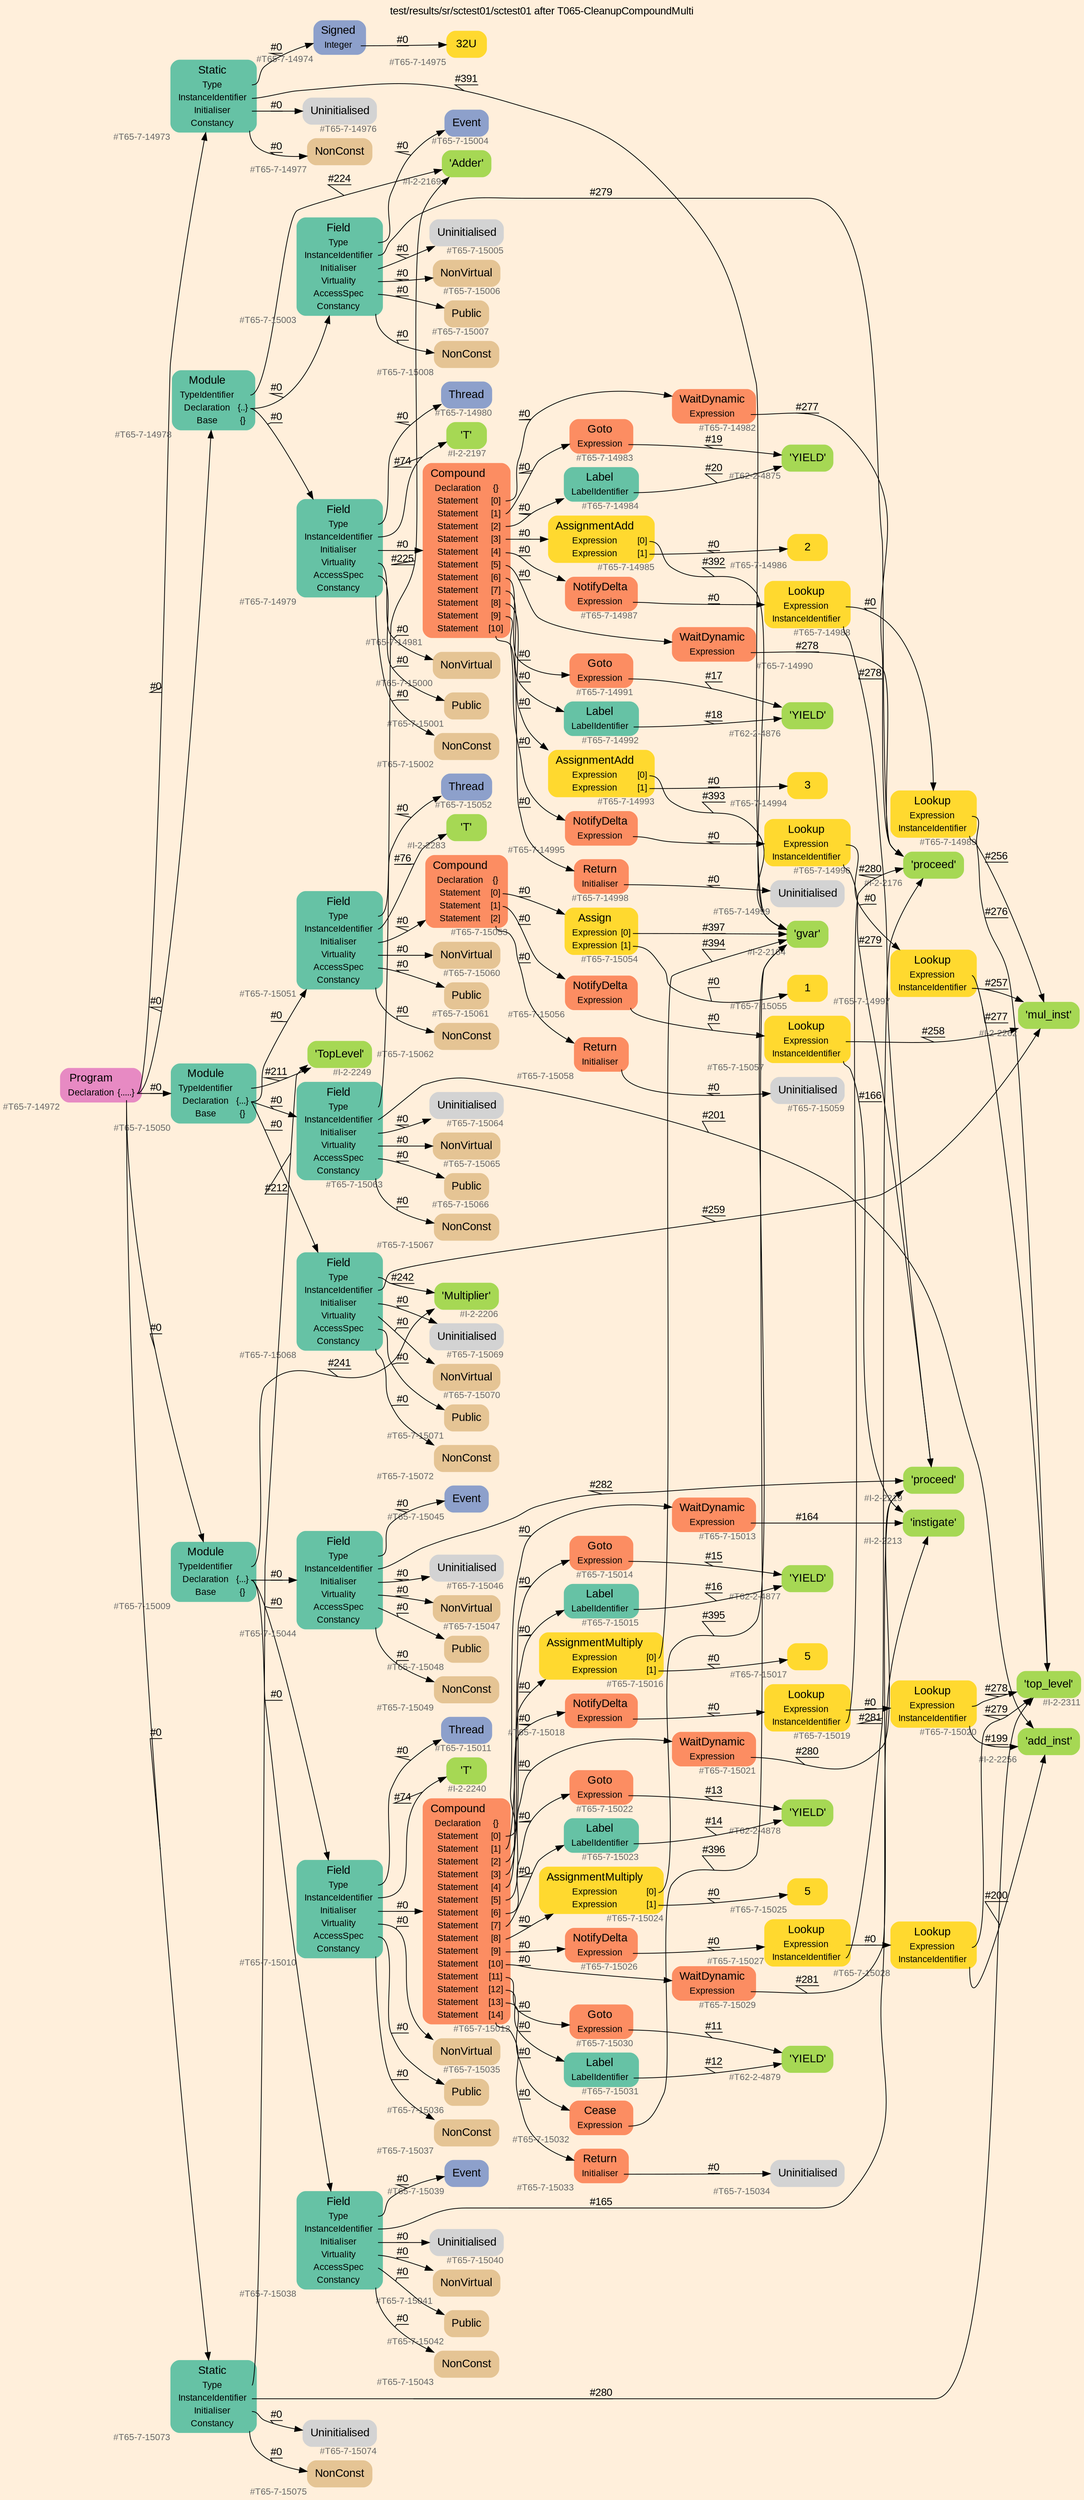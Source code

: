digraph "test/results/sr/sctest01/sctest01 after T065-CleanupCompoundMulti" {
label = "test/results/sr/sctest01/sctest01 after T065-CleanupCompoundMulti"
labelloc = t
graph [
    rankdir = "LR"
    ranksep = 0.3
    bgcolor = antiquewhite1
    color = black
    fontcolor = black
    fontname = "Arial"
];
node [
    fontname = "Arial"
];
edge [
    fontname = "Arial"
];

// -------------------- node figure --------------------
// -------- block #T65-7-14972 ----------
"#T65-7-14972" [
    fillcolor = "/set28/4"
    xlabel = "#T65-7-14972"
    fontsize = "12"
    fontcolor = grey40
    shape = "plaintext"
    label = <<TABLE BORDER="0" CELLBORDER="0" CELLSPACING="0">
     <TR><TD><FONT COLOR="black" POINT-SIZE="15">Program</FONT></TD></TR>
     <TR><TD><FONT COLOR="black" POINT-SIZE="12">Declaration</FONT></TD><TD PORT="port0"><FONT COLOR="black" POINT-SIZE="12">{.....}</FONT></TD></TR>
    </TABLE>>
    style = "rounded,filled"
];

// -------- block #T65-7-14973 ----------
"#T65-7-14973" [
    fillcolor = "/set28/1"
    xlabel = "#T65-7-14973"
    fontsize = "12"
    fontcolor = grey40
    shape = "plaintext"
    label = <<TABLE BORDER="0" CELLBORDER="0" CELLSPACING="0">
     <TR><TD><FONT COLOR="black" POINT-SIZE="15">Static</FONT></TD></TR>
     <TR><TD><FONT COLOR="black" POINT-SIZE="12">Type</FONT></TD><TD PORT="port0"></TD></TR>
     <TR><TD><FONT COLOR="black" POINT-SIZE="12">InstanceIdentifier</FONT></TD><TD PORT="port1"></TD></TR>
     <TR><TD><FONT COLOR="black" POINT-SIZE="12">Initialiser</FONT></TD><TD PORT="port2"></TD></TR>
     <TR><TD><FONT COLOR="black" POINT-SIZE="12">Constancy</FONT></TD><TD PORT="port3"></TD></TR>
    </TABLE>>
    style = "rounded,filled"
];

// -------- block #T65-7-14974 ----------
"#T65-7-14974" [
    fillcolor = "/set28/3"
    xlabel = "#T65-7-14974"
    fontsize = "12"
    fontcolor = grey40
    shape = "plaintext"
    label = <<TABLE BORDER="0" CELLBORDER="0" CELLSPACING="0">
     <TR><TD><FONT COLOR="black" POINT-SIZE="15">Signed</FONT></TD></TR>
     <TR><TD><FONT COLOR="black" POINT-SIZE="12">Integer</FONT></TD><TD PORT="port0"></TD></TR>
    </TABLE>>
    style = "rounded,filled"
];

// -------- block #T65-7-14975 ----------
"#T65-7-14975" [
    fillcolor = "/set28/6"
    xlabel = "#T65-7-14975"
    fontsize = "12"
    fontcolor = grey40
    shape = "plaintext"
    label = <<TABLE BORDER="0" CELLBORDER="0" CELLSPACING="0">
     <TR><TD><FONT COLOR="black" POINT-SIZE="15">32U</FONT></TD></TR>
    </TABLE>>
    style = "rounded,filled"
];

// -------- block #I-2-2164 ----------
"#I-2-2164" [
    fillcolor = "/set28/5"
    xlabel = "#I-2-2164"
    fontsize = "12"
    fontcolor = grey40
    shape = "plaintext"
    label = <<TABLE BORDER="0" CELLBORDER="0" CELLSPACING="0">
     <TR><TD><FONT COLOR="black" POINT-SIZE="15">'gvar'</FONT></TD></TR>
    </TABLE>>
    style = "rounded,filled"
];

// -------- block #T65-7-14976 ----------
"#T65-7-14976" [
    xlabel = "#T65-7-14976"
    fontsize = "12"
    fontcolor = grey40
    shape = "plaintext"
    label = <<TABLE BORDER="0" CELLBORDER="0" CELLSPACING="0">
     <TR><TD><FONT COLOR="black" POINT-SIZE="15">Uninitialised</FONT></TD></TR>
    </TABLE>>
    style = "rounded,filled"
];

// -------- block #T65-7-14977 ----------
"#T65-7-14977" [
    fillcolor = "/set28/7"
    xlabel = "#T65-7-14977"
    fontsize = "12"
    fontcolor = grey40
    shape = "plaintext"
    label = <<TABLE BORDER="0" CELLBORDER="0" CELLSPACING="0">
     <TR><TD><FONT COLOR="black" POINT-SIZE="15">NonConst</FONT></TD></TR>
    </TABLE>>
    style = "rounded,filled"
];

// -------- block #T65-7-14978 ----------
"#T65-7-14978" [
    fillcolor = "/set28/1"
    xlabel = "#T65-7-14978"
    fontsize = "12"
    fontcolor = grey40
    shape = "plaintext"
    label = <<TABLE BORDER="0" CELLBORDER="0" CELLSPACING="0">
     <TR><TD><FONT COLOR="black" POINT-SIZE="15">Module</FONT></TD></TR>
     <TR><TD><FONT COLOR="black" POINT-SIZE="12">TypeIdentifier</FONT></TD><TD PORT="port0"></TD></TR>
     <TR><TD><FONT COLOR="black" POINT-SIZE="12">Declaration</FONT></TD><TD PORT="port1"><FONT COLOR="black" POINT-SIZE="12">{..}</FONT></TD></TR>
     <TR><TD><FONT COLOR="black" POINT-SIZE="12">Base</FONT></TD><TD PORT="port2"><FONT COLOR="black" POINT-SIZE="12">{}</FONT></TD></TR>
    </TABLE>>
    style = "rounded,filled"
];

// -------- block #I-2-2169 ----------
"#I-2-2169" [
    fillcolor = "/set28/5"
    xlabel = "#I-2-2169"
    fontsize = "12"
    fontcolor = grey40
    shape = "plaintext"
    label = <<TABLE BORDER="0" CELLBORDER="0" CELLSPACING="0">
     <TR><TD><FONT COLOR="black" POINT-SIZE="15">'Adder'</FONT></TD></TR>
    </TABLE>>
    style = "rounded,filled"
];

// -------- block #T65-7-14979 ----------
"#T65-7-14979" [
    fillcolor = "/set28/1"
    xlabel = "#T65-7-14979"
    fontsize = "12"
    fontcolor = grey40
    shape = "plaintext"
    label = <<TABLE BORDER="0" CELLBORDER="0" CELLSPACING="0">
     <TR><TD><FONT COLOR="black" POINT-SIZE="15">Field</FONT></TD></TR>
     <TR><TD><FONT COLOR="black" POINT-SIZE="12">Type</FONT></TD><TD PORT="port0"></TD></TR>
     <TR><TD><FONT COLOR="black" POINT-SIZE="12">InstanceIdentifier</FONT></TD><TD PORT="port1"></TD></TR>
     <TR><TD><FONT COLOR="black" POINT-SIZE="12">Initialiser</FONT></TD><TD PORT="port2"></TD></TR>
     <TR><TD><FONT COLOR="black" POINT-SIZE="12">Virtuality</FONT></TD><TD PORT="port3"></TD></TR>
     <TR><TD><FONT COLOR="black" POINT-SIZE="12">AccessSpec</FONT></TD><TD PORT="port4"></TD></TR>
     <TR><TD><FONT COLOR="black" POINT-SIZE="12">Constancy</FONT></TD><TD PORT="port5"></TD></TR>
    </TABLE>>
    style = "rounded,filled"
];

// -------- block #T65-7-14980 ----------
"#T65-7-14980" [
    fillcolor = "/set28/3"
    xlabel = "#T65-7-14980"
    fontsize = "12"
    fontcolor = grey40
    shape = "plaintext"
    label = <<TABLE BORDER="0" CELLBORDER="0" CELLSPACING="0">
     <TR><TD><FONT COLOR="black" POINT-SIZE="15">Thread</FONT></TD></TR>
    </TABLE>>
    style = "rounded,filled"
];

// -------- block #I-2-2197 ----------
"#I-2-2197" [
    fillcolor = "/set28/5"
    xlabel = "#I-2-2197"
    fontsize = "12"
    fontcolor = grey40
    shape = "plaintext"
    label = <<TABLE BORDER="0" CELLBORDER="0" CELLSPACING="0">
     <TR><TD><FONT COLOR="black" POINT-SIZE="15">'T'</FONT></TD></TR>
    </TABLE>>
    style = "rounded,filled"
];

// -------- block #T65-7-14981 ----------
"#T65-7-14981" [
    fillcolor = "/set28/2"
    xlabel = "#T65-7-14981"
    fontsize = "12"
    fontcolor = grey40
    shape = "plaintext"
    label = <<TABLE BORDER="0" CELLBORDER="0" CELLSPACING="0">
     <TR><TD><FONT COLOR="black" POINT-SIZE="15">Compound</FONT></TD></TR>
     <TR><TD><FONT COLOR="black" POINT-SIZE="12">Declaration</FONT></TD><TD PORT="port0"><FONT COLOR="black" POINT-SIZE="12">{}</FONT></TD></TR>
     <TR><TD><FONT COLOR="black" POINT-SIZE="12">Statement</FONT></TD><TD PORT="port1"><FONT COLOR="black" POINT-SIZE="12">[0]</FONT></TD></TR>
     <TR><TD><FONT COLOR="black" POINT-SIZE="12">Statement</FONT></TD><TD PORT="port2"><FONT COLOR="black" POINT-SIZE="12">[1]</FONT></TD></TR>
     <TR><TD><FONT COLOR="black" POINT-SIZE="12">Statement</FONT></TD><TD PORT="port3"><FONT COLOR="black" POINT-SIZE="12">[2]</FONT></TD></TR>
     <TR><TD><FONT COLOR="black" POINT-SIZE="12">Statement</FONT></TD><TD PORT="port4"><FONT COLOR="black" POINT-SIZE="12">[3]</FONT></TD></TR>
     <TR><TD><FONT COLOR="black" POINT-SIZE="12">Statement</FONT></TD><TD PORT="port5"><FONT COLOR="black" POINT-SIZE="12">[4]</FONT></TD></TR>
     <TR><TD><FONT COLOR="black" POINT-SIZE="12">Statement</FONT></TD><TD PORT="port6"><FONT COLOR="black" POINT-SIZE="12">[5]</FONT></TD></TR>
     <TR><TD><FONT COLOR="black" POINT-SIZE="12">Statement</FONT></TD><TD PORT="port7"><FONT COLOR="black" POINT-SIZE="12">[6]</FONT></TD></TR>
     <TR><TD><FONT COLOR="black" POINT-SIZE="12">Statement</FONT></TD><TD PORT="port8"><FONT COLOR="black" POINT-SIZE="12">[7]</FONT></TD></TR>
     <TR><TD><FONT COLOR="black" POINT-SIZE="12">Statement</FONT></TD><TD PORT="port9"><FONT COLOR="black" POINT-SIZE="12">[8]</FONT></TD></TR>
     <TR><TD><FONT COLOR="black" POINT-SIZE="12">Statement</FONT></TD><TD PORT="port10"><FONT COLOR="black" POINT-SIZE="12">[9]</FONT></TD></TR>
     <TR><TD><FONT COLOR="black" POINT-SIZE="12">Statement</FONT></TD><TD PORT="port11"><FONT COLOR="black" POINT-SIZE="12">[10]</FONT></TD></TR>
    </TABLE>>
    style = "rounded,filled"
];

// -------- block #T65-7-14982 ----------
"#T65-7-14982" [
    fillcolor = "/set28/2"
    xlabel = "#T65-7-14982"
    fontsize = "12"
    fontcolor = grey40
    shape = "plaintext"
    label = <<TABLE BORDER="0" CELLBORDER="0" CELLSPACING="0">
     <TR><TD><FONT COLOR="black" POINT-SIZE="15">WaitDynamic</FONT></TD></TR>
     <TR><TD><FONT COLOR="black" POINT-SIZE="12">Expression</FONT></TD><TD PORT="port0"></TD></TR>
    </TABLE>>
    style = "rounded,filled"
];

// -------- block #I-2-2176 ----------
"#I-2-2176" [
    fillcolor = "/set28/5"
    xlabel = "#I-2-2176"
    fontsize = "12"
    fontcolor = grey40
    shape = "plaintext"
    label = <<TABLE BORDER="0" CELLBORDER="0" CELLSPACING="0">
     <TR><TD><FONT COLOR="black" POINT-SIZE="15">'proceed'</FONT></TD></TR>
    </TABLE>>
    style = "rounded,filled"
];

// -------- block #T65-7-14983 ----------
"#T65-7-14983" [
    fillcolor = "/set28/2"
    xlabel = "#T65-7-14983"
    fontsize = "12"
    fontcolor = grey40
    shape = "plaintext"
    label = <<TABLE BORDER="0" CELLBORDER="0" CELLSPACING="0">
     <TR><TD><FONT COLOR="black" POINT-SIZE="15">Goto</FONT></TD></TR>
     <TR><TD><FONT COLOR="black" POINT-SIZE="12">Expression</FONT></TD><TD PORT="port0"></TD></TR>
    </TABLE>>
    style = "rounded,filled"
];

// -------- block #T62-2-4875 ----------
"#T62-2-4875" [
    fillcolor = "/set28/5"
    xlabel = "#T62-2-4875"
    fontsize = "12"
    fontcolor = grey40
    shape = "plaintext"
    label = <<TABLE BORDER="0" CELLBORDER="0" CELLSPACING="0">
     <TR><TD><FONT COLOR="black" POINT-SIZE="15">'YIELD'</FONT></TD></TR>
    </TABLE>>
    style = "rounded,filled"
];

// -------- block #T65-7-14984 ----------
"#T65-7-14984" [
    fillcolor = "/set28/1"
    xlabel = "#T65-7-14984"
    fontsize = "12"
    fontcolor = grey40
    shape = "plaintext"
    label = <<TABLE BORDER="0" CELLBORDER="0" CELLSPACING="0">
     <TR><TD><FONT COLOR="black" POINT-SIZE="15">Label</FONT></TD></TR>
     <TR><TD><FONT COLOR="black" POINT-SIZE="12">LabelIdentifier</FONT></TD><TD PORT="port0"></TD></TR>
    </TABLE>>
    style = "rounded,filled"
];

// -------- block #T65-7-14985 ----------
"#T65-7-14985" [
    fillcolor = "/set28/6"
    xlabel = "#T65-7-14985"
    fontsize = "12"
    fontcolor = grey40
    shape = "plaintext"
    label = <<TABLE BORDER="0" CELLBORDER="0" CELLSPACING="0">
     <TR><TD><FONT COLOR="black" POINT-SIZE="15">AssignmentAdd</FONT></TD></TR>
     <TR><TD><FONT COLOR="black" POINT-SIZE="12">Expression</FONT></TD><TD PORT="port0"><FONT COLOR="black" POINT-SIZE="12">[0]</FONT></TD></TR>
     <TR><TD><FONT COLOR="black" POINT-SIZE="12">Expression</FONT></TD><TD PORT="port1"><FONT COLOR="black" POINT-SIZE="12">[1]</FONT></TD></TR>
    </TABLE>>
    style = "rounded,filled"
];

// -------- block #T65-7-14986 ----------
"#T65-7-14986" [
    fillcolor = "/set28/6"
    xlabel = "#T65-7-14986"
    fontsize = "12"
    fontcolor = grey40
    shape = "plaintext"
    label = <<TABLE BORDER="0" CELLBORDER="0" CELLSPACING="0">
     <TR><TD><FONT COLOR="black" POINT-SIZE="15">2</FONT></TD></TR>
    </TABLE>>
    style = "rounded,filled"
];

// -------- block #T65-7-14987 ----------
"#T65-7-14987" [
    fillcolor = "/set28/2"
    xlabel = "#T65-7-14987"
    fontsize = "12"
    fontcolor = grey40
    shape = "plaintext"
    label = <<TABLE BORDER="0" CELLBORDER="0" CELLSPACING="0">
     <TR><TD><FONT COLOR="black" POINT-SIZE="15">NotifyDelta</FONT></TD></TR>
     <TR><TD><FONT COLOR="black" POINT-SIZE="12">Expression</FONT></TD><TD PORT="port0"></TD></TR>
    </TABLE>>
    style = "rounded,filled"
];

// -------- block #T65-7-14988 ----------
"#T65-7-14988" [
    fillcolor = "/set28/6"
    xlabel = "#T65-7-14988"
    fontsize = "12"
    fontcolor = grey40
    shape = "plaintext"
    label = <<TABLE BORDER="0" CELLBORDER="0" CELLSPACING="0">
     <TR><TD><FONT COLOR="black" POINT-SIZE="15">Lookup</FONT></TD></TR>
     <TR><TD><FONT COLOR="black" POINT-SIZE="12">Expression</FONT></TD><TD PORT="port0"></TD></TR>
     <TR><TD><FONT COLOR="black" POINT-SIZE="12">InstanceIdentifier</FONT></TD><TD PORT="port1"></TD></TR>
    </TABLE>>
    style = "rounded,filled"
];

// -------- block #T65-7-14989 ----------
"#T65-7-14989" [
    fillcolor = "/set28/6"
    xlabel = "#T65-7-14989"
    fontsize = "12"
    fontcolor = grey40
    shape = "plaintext"
    label = <<TABLE BORDER="0" CELLBORDER="0" CELLSPACING="0">
     <TR><TD><FONT COLOR="black" POINT-SIZE="15">Lookup</FONT></TD></TR>
     <TR><TD><FONT COLOR="black" POINT-SIZE="12">Expression</FONT></TD><TD PORT="port0"></TD></TR>
     <TR><TD><FONT COLOR="black" POINT-SIZE="12">InstanceIdentifier</FONT></TD><TD PORT="port1"></TD></TR>
    </TABLE>>
    style = "rounded,filled"
];

// -------- block #I-2-2311 ----------
"#I-2-2311" [
    fillcolor = "/set28/5"
    xlabel = "#I-2-2311"
    fontsize = "12"
    fontcolor = grey40
    shape = "plaintext"
    label = <<TABLE BORDER="0" CELLBORDER="0" CELLSPACING="0">
     <TR><TD><FONT COLOR="black" POINT-SIZE="15">'top_level'</FONT></TD></TR>
    </TABLE>>
    style = "rounded,filled"
];

// -------- block #I-2-2262 ----------
"#I-2-2262" [
    fillcolor = "/set28/5"
    xlabel = "#I-2-2262"
    fontsize = "12"
    fontcolor = grey40
    shape = "plaintext"
    label = <<TABLE BORDER="0" CELLBORDER="0" CELLSPACING="0">
     <TR><TD><FONT COLOR="black" POINT-SIZE="15">'mul_inst'</FONT></TD></TR>
    </TABLE>>
    style = "rounded,filled"
];

// -------- block #I-2-2219 ----------
"#I-2-2219" [
    fillcolor = "/set28/5"
    xlabel = "#I-2-2219"
    fontsize = "12"
    fontcolor = grey40
    shape = "plaintext"
    label = <<TABLE BORDER="0" CELLBORDER="0" CELLSPACING="0">
     <TR><TD><FONT COLOR="black" POINT-SIZE="15">'proceed'</FONT></TD></TR>
    </TABLE>>
    style = "rounded,filled"
];

// -------- block #T65-7-14990 ----------
"#T65-7-14990" [
    fillcolor = "/set28/2"
    xlabel = "#T65-7-14990"
    fontsize = "12"
    fontcolor = grey40
    shape = "plaintext"
    label = <<TABLE BORDER="0" CELLBORDER="0" CELLSPACING="0">
     <TR><TD><FONT COLOR="black" POINT-SIZE="15">WaitDynamic</FONT></TD></TR>
     <TR><TD><FONT COLOR="black" POINT-SIZE="12">Expression</FONT></TD><TD PORT="port0"></TD></TR>
    </TABLE>>
    style = "rounded,filled"
];

// -------- block #T65-7-14991 ----------
"#T65-7-14991" [
    fillcolor = "/set28/2"
    xlabel = "#T65-7-14991"
    fontsize = "12"
    fontcolor = grey40
    shape = "plaintext"
    label = <<TABLE BORDER="0" CELLBORDER="0" CELLSPACING="0">
     <TR><TD><FONT COLOR="black" POINT-SIZE="15">Goto</FONT></TD></TR>
     <TR><TD><FONT COLOR="black" POINT-SIZE="12">Expression</FONT></TD><TD PORT="port0"></TD></TR>
    </TABLE>>
    style = "rounded,filled"
];

// -------- block #T62-2-4876 ----------
"#T62-2-4876" [
    fillcolor = "/set28/5"
    xlabel = "#T62-2-4876"
    fontsize = "12"
    fontcolor = grey40
    shape = "plaintext"
    label = <<TABLE BORDER="0" CELLBORDER="0" CELLSPACING="0">
     <TR><TD><FONT COLOR="black" POINT-SIZE="15">'YIELD'</FONT></TD></TR>
    </TABLE>>
    style = "rounded,filled"
];

// -------- block #T65-7-14992 ----------
"#T65-7-14992" [
    fillcolor = "/set28/1"
    xlabel = "#T65-7-14992"
    fontsize = "12"
    fontcolor = grey40
    shape = "plaintext"
    label = <<TABLE BORDER="0" CELLBORDER="0" CELLSPACING="0">
     <TR><TD><FONT COLOR="black" POINT-SIZE="15">Label</FONT></TD></TR>
     <TR><TD><FONT COLOR="black" POINT-SIZE="12">LabelIdentifier</FONT></TD><TD PORT="port0"></TD></TR>
    </TABLE>>
    style = "rounded,filled"
];

// -------- block #T65-7-14993 ----------
"#T65-7-14993" [
    fillcolor = "/set28/6"
    xlabel = "#T65-7-14993"
    fontsize = "12"
    fontcolor = grey40
    shape = "plaintext"
    label = <<TABLE BORDER="0" CELLBORDER="0" CELLSPACING="0">
     <TR><TD><FONT COLOR="black" POINT-SIZE="15">AssignmentAdd</FONT></TD></TR>
     <TR><TD><FONT COLOR="black" POINT-SIZE="12">Expression</FONT></TD><TD PORT="port0"><FONT COLOR="black" POINT-SIZE="12">[0]</FONT></TD></TR>
     <TR><TD><FONT COLOR="black" POINT-SIZE="12">Expression</FONT></TD><TD PORT="port1"><FONT COLOR="black" POINT-SIZE="12">[1]</FONT></TD></TR>
    </TABLE>>
    style = "rounded,filled"
];

// -------- block #T65-7-14994 ----------
"#T65-7-14994" [
    fillcolor = "/set28/6"
    xlabel = "#T65-7-14994"
    fontsize = "12"
    fontcolor = grey40
    shape = "plaintext"
    label = <<TABLE BORDER="0" CELLBORDER="0" CELLSPACING="0">
     <TR><TD><FONT COLOR="black" POINT-SIZE="15">3</FONT></TD></TR>
    </TABLE>>
    style = "rounded,filled"
];

// -------- block #T65-7-14995 ----------
"#T65-7-14995" [
    fillcolor = "/set28/2"
    xlabel = "#T65-7-14995"
    fontsize = "12"
    fontcolor = grey40
    shape = "plaintext"
    label = <<TABLE BORDER="0" CELLBORDER="0" CELLSPACING="0">
     <TR><TD><FONT COLOR="black" POINT-SIZE="15">NotifyDelta</FONT></TD></TR>
     <TR><TD><FONT COLOR="black" POINT-SIZE="12">Expression</FONT></TD><TD PORT="port0"></TD></TR>
    </TABLE>>
    style = "rounded,filled"
];

// -------- block #T65-7-14996 ----------
"#T65-7-14996" [
    fillcolor = "/set28/6"
    xlabel = "#T65-7-14996"
    fontsize = "12"
    fontcolor = grey40
    shape = "plaintext"
    label = <<TABLE BORDER="0" CELLBORDER="0" CELLSPACING="0">
     <TR><TD><FONT COLOR="black" POINT-SIZE="15">Lookup</FONT></TD></TR>
     <TR><TD><FONT COLOR="black" POINT-SIZE="12">Expression</FONT></TD><TD PORT="port0"></TD></TR>
     <TR><TD><FONT COLOR="black" POINT-SIZE="12">InstanceIdentifier</FONT></TD><TD PORT="port1"></TD></TR>
    </TABLE>>
    style = "rounded,filled"
];

// -------- block #T65-7-14997 ----------
"#T65-7-14997" [
    fillcolor = "/set28/6"
    xlabel = "#T65-7-14997"
    fontsize = "12"
    fontcolor = grey40
    shape = "plaintext"
    label = <<TABLE BORDER="0" CELLBORDER="0" CELLSPACING="0">
     <TR><TD><FONT COLOR="black" POINT-SIZE="15">Lookup</FONT></TD></TR>
     <TR><TD><FONT COLOR="black" POINT-SIZE="12">Expression</FONT></TD><TD PORT="port0"></TD></TR>
     <TR><TD><FONT COLOR="black" POINT-SIZE="12">InstanceIdentifier</FONT></TD><TD PORT="port1"></TD></TR>
    </TABLE>>
    style = "rounded,filled"
];

// -------- block #T65-7-14998 ----------
"#T65-7-14998" [
    fillcolor = "/set28/2"
    xlabel = "#T65-7-14998"
    fontsize = "12"
    fontcolor = grey40
    shape = "plaintext"
    label = <<TABLE BORDER="0" CELLBORDER="0" CELLSPACING="0">
     <TR><TD><FONT COLOR="black" POINT-SIZE="15">Return</FONT></TD></TR>
     <TR><TD><FONT COLOR="black" POINT-SIZE="12">Initialiser</FONT></TD><TD PORT="port0"></TD></TR>
    </TABLE>>
    style = "rounded,filled"
];

// -------- block #T65-7-14999 ----------
"#T65-7-14999" [
    xlabel = "#T65-7-14999"
    fontsize = "12"
    fontcolor = grey40
    shape = "plaintext"
    label = <<TABLE BORDER="0" CELLBORDER="0" CELLSPACING="0">
     <TR><TD><FONT COLOR="black" POINT-SIZE="15">Uninitialised</FONT></TD></TR>
    </TABLE>>
    style = "rounded,filled"
];

// -------- block #T65-7-15000 ----------
"#T65-7-15000" [
    fillcolor = "/set28/7"
    xlabel = "#T65-7-15000"
    fontsize = "12"
    fontcolor = grey40
    shape = "plaintext"
    label = <<TABLE BORDER="0" CELLBORDER="0" CELLSPACING="0">
     <TR><TD><FONT COLOR="black" POINT-SIZE="15">NonVirtual</FONT></TD></TR>
    </TABLE>>
    style = "rounded,filled"
];

// -------- block #T65-7-15001 ----------
"#T65-7-15001" [
    fillcolor = "/set28/7"
    xlabel = "#T65-7-15001"
    fontsize = "12"
    fontcolor = grey40
    shape = "plaintext"
    label = <<TABLE BORDER="0" CELLBORDER="0" CELLSPACING="0">
     <TR><TD><FONT COLOR="black" POINT-SIZE="15">Public</FONT></TD></TR>
    </TABLE>>
    style = "rounded,filled"
];

// -------- block #T65-7-15002 ----------
"#T65-7-15002" [
    fillcolor = "/set28/7"
    xlabel = "#T65-7-15002"
    fontsize = "12"
    fontcolor = grey40
    shape = "plaintext"
    label = <<TABLE BORDER="0" CELLBORDER="0" CELLSPACING="0">
     <TR><TD><FONT COLOR="black" POINT-SIZE="15">NonConst</FONT></TD></TR>
    </TABLE>>
    style = "rounded,filled"
];

// -------- block #T65-7-15003 ----------
"#T65-7-15003" [
    fillcolor = "/set28/1"
    xlabel = "#T65-7-15003"
    fontsize = "12"
    fontcolor = grey40
    shape = "plaintext"
    label = <<TABLE BORDER="0" CELLBORDER="0" CELLSPACING="0">
     <TR><TD><FONT COLOR="black" POINT-SIZE="15">Field</FONT></TD></TR>
     <TR><TD><FONT COLOR="black" POINT-SIZE="12">Type</FONT></TD><TD PORT="port0"></TD></TR>
     <TR><TD><FONT COLOR="black" POINT-SIZE="12">InstanceIdentifier</FONT></TD><TD PORT="port1"></TD></TR>
     <TR><TD><FONT COLOR="black" POINT-SIZE="12">Initialiser</FONT></TD><TD PORT="port2"></TD></TR>
     <TR><TD><FONT COLOR="black" POINT-SIZE="12">Virtuality</FONT></TD><TD PORT="port3"></TD></TR>
     <TR><TD><FONT COLOR="black" POINT-SIZE="12">AccessSpec</FONT></TD><TD PORT="port4"></TD></TR>
     <TR><TD><FONT COLOR="black" POINT-SIZE="12">Constancy</FONT></TD><TD PORT="port5"></TD></TR>
    </TABLE>>
    style = "rounded,filled"
];

// -------- block #T65-7-15004 ----------
"#T65-7-15004" [
    fillcolor = "/set28/3"
    xlabel = "#T65-7-15004"
    fontsize = "12"
    fontcolor = grey40
    shape = "plaintext"
    label = <<TABLE BORDER="0" CELLBORDER="0" CELLSPACING="0">
     <TR><TD><FONT COLOR="black" POINT-SIZE="15">Event</FONT></TD></TR>
    </TABLE>>
    style = "rounded,filled"
];

// -------- block #T65-7-15005 ----------
"#T65-7-15005" [
    xlabel = "#T65-7-15005"
    fontsize = "12"
    fontcolor = grey40
    shape = "plaintext"
    label = <<TABLE BORDER="0" CELLBORDER="0" CELLSPACING="0">
     <TR><TD><FONT COLOR="black" POINT-SIZE="15">Uninitialised</FONT></TD></TR>
    </TABLE>>
    style = "rounded,filled"
];

// -------- block #T65-7-15006 ----------
"#T65-7-15006" [
    fillcolor = "/set28/7"
    xlabel = "#T65-7-15006"
    fontsize = "12"
    fontcolor = grey40
    shape = "plaintext"
    label = <<TABLE BORDER="0" CELLBORDER="0" CELLSPACING="0">
     <TR><TD><FONT COLOR="black" POINT-SIZE="15">NonVirtual</FONT></TD></TR>
    </TABLE>>
    style = "rounded,filled"
];

// -------- block #T65-7-15007 ----------
"#T65-7-15007" [
    fillcolor = "/set28/7"
    xlabel = "#T65-7-15007"
    fontsize = "12"
    fontcolor = grey40
    shape = "plaintext"
    label = <<TABLE BORDER="0" CELLBORDER="0" CELLSPACING="0">
     <TR><TD><FONT COLOR="black" POINT-SIZE="15">Public</FONT></TD></TR>
    </TABLE>>
    style = "rounded,filled"
];

// -------- block #T65-7-15008 ----------
"#T65-7-15008" [
    fillcolor = "/set28/7"
    xlabel = "#T65-7-15008"
    fontsize = "12"
    fontcolor = grey40
    shape = "plaintext"
    label = <<TABLE BORDER="0" CELLBORDER="0" CELLSPACING="0">
     <TR><TD><FONT COLOR="black" POINT-SIZE="15">NonConst</FONT></TD></TR>
    </TABLE>>
    style = "rounded,filled"
];

// -------- block #T65-7-15009 ----------
"#T65-7-15009" [
    fillcolor = "/set28/1"
    xlabel = "#T65-7-15009"
    fontsize = "12"
    fontcolor = grey40
    shape = "plaintext"
    label = <<TABLE BORDER="0" CELLBORDER="0" CELLSPACING="0">
     <TR><TD><FONT COLOR="black" POINT-SIZE="15">Module</FONT></TD></TR>
     <TR><TD><FONT COLOR="black" POINT-SIZE="12">TypeIdentifier</FONT></TD><TD PORT="port0"></TD></TR>
     <TR><TD><FONT COLOR="black" POINT-SIZE="12">Declaration</FONT></TD><TD PORT="port1"><FONT COLOR="black" POINT-SIZE="12">{...}</FONT></TD></TR>
     <TR><TD><FONT COLOR="black" POINT-SIZE="12">Base</FONT></TD><TD PORT="port2"><FONT COLOR="black" POINT-SIZE="12">{}</FONT></TD></TR>
    </TABLE>>
    style = "rounded,filled"
];

// -------- block #I-2-2206 ----------
"#I-2-2206" [
    fillcolor = "/set28/5"
    xlabel = "#I-2-2206"
    fontsize = "12"
    fontcolor = grey40
    shape = "plaintext"
    label = <<TABLE BORDER="0" CELLBORDER="0" CELLSPACING="0">
     <TR><TD><FONT COLOR="black" POINT-SIZE="15">'Multiplier'</FONT></TD></TR>
    </TABLE>>
    style = "rounded,filled"
];

// -------- block #T65-7-15010 ----------
"#T65-7-15010" [
    fillcolor = "/set28/1"
    xlabel = "#T65-7-15010"
    fontsize = "12"
    fontcolor = grey40
    shape = "plaintext"
    label = <<TABLE BORDER="0" CELLBORDER="0" CELLSPACING="0">
     <TR><TD><FONT COLOR="black" POINT-SIZE="15">Field</FONT></TD></TR>
     <TR><TD><FONT COLOR="black" POINT-SIZE="12">Type</FONT></TD><TD PORT="port0"></TD></TR>
     <TR><TD><FONT COLOR="black" POINT-SIZE="12">InstanceIdentifier</FONT></TD><TD PORT="port1"></TD></TR>
     <TR><TD><FONT COLOR="black" POINT-SIZE="12">Initialiser</FONT></TD><TD PORT="port2"></TD></TR>
     <TR><TD><FONT COLOR="black" POINT-SIZE="12">Virtuality</FONT></TD><TD PORT="port3"></TD></TR>
     <TR><TD><FONT COLOR="black" POINT-SIZE="12">AccessSpec</FONT></TD><TD PORT="port4"></TD></TR>
     <TR><TD><FONT COLOR="black" POINT-SIZE="12">Constancy</FONT></TD><TD PORT="port5"></TD></TR>
    </TABLE>>
    style = "rounded,filled"
];

// -------- block #T65-7-15011 ----------
"#T65-7-15011" [
    fillcolor = "/set28/3"
    xlabel = "#T65-7-15011"
    fontsize = "12"
    fontcolor = grey40
    shape = "plaintext"
    label = <<TABLE BORDER="0" CELLBORDER="0" CELLSPACING="0">
     <TR><TD><FONT COLOR="black" POINT-SIZE="15">Thread</FONT></TD></TR>
    </TABLE>>
    style = "rounded,filled"
];

// -------- block #I-2-2240 ----------
"#I-2-2240" [
    fillcolor = "/set28/5"
    xlabel = "#I-2-2240"
    fontsize = "12"
    fontcolor = grey40
    shape = "plaintext"
    label = <<TABLE BORDER="0" CELLBORDER="0" CELLSPACING="0">
     <TR><TD><FONT COLOR="black" POINT-SIZE="15">'T'</FONT></TD></TR>
    </TABLE>>
    style = "rounded,filled"
];

// -------- block #T65-7-15012 ----------
"#T65-7-15012" [
    fillcolor = "/set28/2"
    xlabel = "#T65-7-15012"
    fontsize = "12"
    fontcolor = grey40
    shape = "plaintext"
    label = <<TABLE BORDER="0" CELLBORDER="0" CELLSPACING="0">
     <TR><TD><FONT COLOR="black" POINT-SIZE="15">Compound</FONT></TD></TR>
     <TR><TD><FONT COLOR="black" POINT-SIZE="12">Declaration</FONT></TD><TD PORT="port0"><FONT COLOR="black" POINT-SIZE="12">{}</FONT></TD></TR>
     <TR><TD><FONT COLOR="black" POINT-SIZE="12">Statement</FONT></TD><TD PORT="port1"><FONT COLOR="black" POINT-SIZE="12">[0]</FONT></TD></TR>
     <TR><TD><FONT COLOR="black" POINT-SIZE="12">Statement</FONT></TD><TD PORT="port2"><FONT COLOR="black" POINT-SIZE="12">[1]</FONT></TD></TR>
     <TR><TD><FONT COLOR="black" POINT-SIZE="12">Statement</FONT></TD><TD PORT="port3"><FONT COLOR="black" POINT-SIZE="12">[2]</FONT></TD></TR>
     <TR><TD><FONT COLOR="black" POINT-SIZE="12">Statement</FONT></TD><TD PORT="port4"><FONT COLOR="black" POINT-SIZE="12">[3]</FONT></TD></TR>
     <TR><TD><FONT COLOR="black" POINT-SIZE="12">Statement</FONT></TD><TD PORT="port5"><FONT COLOR="black" POINT-SIZE="12">[4]</FONT></TD></TR>
     <TR><TD><FONT COLOR="black" POINT-SIZE="12">Statement</FONT></TD><TD PORT="port6"><FONT COLOR="black" POINT-SIZE="12">[5]</FONT></TD></TR>
     <TR><TD><FONT COLOR="black" POINT-SIZE="12">Statement</FONT></TD><TD PORT="port7"><FONT COLOR="black" POINT-SIZE="12">[6]</FONT></TD></TR>
     <TR><TD><FONT COLOR="black" POINT-SIZE="12">Statement</FONT></TD><TD PORT="port8"><FONT COLOR="black" POINT-SIZE="12">[7]</FONT></TD></TR>
     <TR><TD><FONT COLOR="black" POINT-SIZE="12">Statement</FONT></TD><TD PORT="port9"><FONT COLOR="black" POINT-SIZE="12">[8]</FONT></TD></TR>
     <TR><TD><FONT COLOR="black" POINT-SIZE="12">Statement</FONT></TD><TD PORT="port10"><FONT COLOR="black" POINT-SIZE="12">[9]</FONT></TD></TR>
     <TR><TD><FONT COLOR="black" POINT-SIZE="12">Statement</FONT></TD><TD PORT="port11"><FONT COLOR="black" POINT-SIZE="12">[10]</FONT></TD></TR>
     <TR><TD><FONT COLOR="black" POINT-SIZE="12">Statement</FONT></TD><TD PORT="port12"><FONT COLOR="black" POINT-SIZE="12">[11]</FONT></TD></TR>
     <TR><TD><FONT COLOR="black" POINT-SIZE="12">Statement</FONT></TD><TD PORT="port13"><FONT COLOR="black" POINT-SIZE="12">[12]</FONT></TD></TR>
     <TR><TD><FONT COLOR="black" POINT-SIZE="12">Statement</FONT></TD><TD PORT="port14"><FONT COLOR="black" POINT-SIZE="12">[13]</FONT></TD></TR>
     <TR><TD><FONT COLOR="black" POINT-SIZE="12">Statement</FONT></TD><TD PORT="port15"><FONT COLOR="black" POINT-SIZE="12">[14]</FONT></TD></TR>
    </TABLE>>
    style = "rounded,filled"
];

// -------- block #T65-7-15013 ----------
"#T65-7-15013" [
    fillcolor = "/set28/2"
    xlabel = "#T65-7-15013"
    fontsize = "12"
    fontcolor = grey40
    shape = "plaintext"
    label = <<TABLE BORDER="0" CELLBORDER="0" CELLSPACING="0">
     <TR><TD><FONT COLOR="black" POINT-SIZE="15">WaitDynamic</FONT></TD></TR>
     <TR><TD><FONT COLOR="black" POINT-SIZE="12">Expression</FONT></TD><TD PORT="port0"></TD></TR>
    </TABLE>>
    style = "rounded,filled"
];

// -------- block #I-2-2213 ----------
"#I-2-2213" [
    fillcolor = "/set28/5"
    xlabel = "#I-2-2213"
    fontsize = "12"
    fontcolor = grey40
    shape = "plaintext"
    label = <<TABLE BORDER="0" CELLBORDER="0" CELLSPACING="0">
     <TR><TD><FONT COLOR="black" POINT-SIZE="15">'instigate'</FONT></TD></TR>
    </TABLE>>
    style = "rounded,filled"
];

// -------- block #T65-7-15014 ----------
"#T65-7-15014" [
    fillcolor = "/set28/2"
    xlabel = "#T65-7-15014"
    fontsize = "12"
    fontcolor = grey40
    shape = "plaintext"
    label = <<TABLE BORDER="0" CELLBORDER="0" CELLSPACING="0">
     <TR><TD><FONT COLOR="black" POINT-SIZE="15">Goto</FONT></TD></TR>
     <TR><TD><FONT COLOR="black" POINT-SIZE="12">Expression</FONT></TD><TD PORT="port0"></TD></TR>
    </TABLE>>
    style = "rounded,filled"
];

// -------- block #T62-2-4877 ----------
"#T62-2-4877" [
    fillcolor = "/set28/5"
    xlabel = "#T62-2-4877"
    fontsize = "12"
    fontcolor = grey40
    shape = "plaintext"
    label = <<TABLE BORDER="0" CELLBORDER="0" CELLSPACING="0">
     <TR><TD><FONT COLOR="black" POINT-SIZE="15">'YIELD'</FONT></TD></TR>
    </TABLE>>
    style = "rounded,filled"
];

// -------- block #T65-7-15015 ----------
"#T65-7-15015" [
    fillcolor = "/set28/1"
    xlabel = "#T65-7-15015"
    fontsize = "12"
    fontcolor = grey40
    shape = "plaintext"
    label = <<TABLE BORDER="0" CELLBORDER="0" CELLSPACING="0">
     <TR><TD><FONT COLOR="black" POINT-SIZE="15">Label</FONT></TD></TR>
     <TR><TD><FONT COLOR="black" POINT-SIZE="12">LabelIdentifier</FONT></TD><TD PORT="port0"></TD></TR>
    </TABLE>>
    style = "rounded,filled"
];

// -------- block #T65-7-15016 ----------
"#T65-7-15016" [
    fillcolor = "/set28/6"
    xlabel = "#T65-7-15016"
    fontsize = "12"
    fontcolor = grey40
    shape = "plaintext"
    label = <<TABLE BORDER="0" CELLBORDER="0" CELLSPACING="0">
     <TR><TD><FONT COLOR="black" POINT-SIZE="15">AssignmentMultiply</FONT></TD></TR>
     <TR><TD><FONT COLOR="black" POINT-SIZE="12">Expression</FONT></TD><TD PORT="port0"><FONT COLOR="black" POINT-SIZE="12">[0]</FONT></TD></TR>
     <TR><TD><FONT COLOR="black" POINT-SIZE="12">Expression</FONT></TD><TD PORT="port1"><FONT COLOR="black" POINT-SIZE="12">[1]</FONT></TD></TR>
    </TABLE>>
    style = "rounded,filled"
];

// -------- block #T65-7-15017 ----------
"#T65-7-15017" [
    fillcolor = "/set28/6"
    xlabel = "#T65-7-15017"
    fontsize = "12"
    fontcolor = grey40
    shape = "plaintext"
    label = <<TABLE BORDER="0" CELLBORDER="0" CELLSPACING="0">
     <TR><TD><FONT COLOR="black" POINT-SIZE="15">5</FONT></TD></TR>
    </TABLE>>
    style = "rounded,filled"
];

// -------- block #T65-7-15018 ----------
"#T65-7-15018" [
    fillcolor = "/set28/2"
    xlabel = "#T65-7-15018"
    fontsize = "12"
    fontcolor = grey40
    shape = "plaintext"
    label = <<TABLE BORDER="0" CELLBORDER="0" CELLSPACING="0">
     <TR><TD><FONT COLOR="black" POINT-SIZE="15">NotifyDelta</FONT></TD></TR>
     <TR><TD><FONT COLOR="black" POINT-SIZE="12">Expression</FONT></TD><TD PORT="port0"></TD></TR>
    </TABLE>>
    style = "rounded,filled"
];

// -------- block #T65-7-15019 ----------
"#T65-7-15019" [
    fillcolor = "/set28/6"
    xlabel = "#T65-7-15019"
    fontsize = "12"
    fontcolor = grey40
    shape = "plaintext"
    label = <<TABLE BORDER="0" CELLBORDER="0" CELLSPACING="0">
     <TR><TD><FONT COLOR="black" POINT-SIZE="15">Lookup</FONT></TD></TR>
     <TR><TD><FONT COLOR="black" POINT-SIZE="12">Expression</FONT></TD><TD PORT="port0"></TD></TR>
     <TR><TD><FONT COLOR="black" POINT-SIZE="12">InstanceIdentifier</FONT></TD><TD PORT="port1"></TD></TR>
    </TABLE>>
    style = "rounded,filled"
];

// -------- block #T65-7-15020 ----------
"#T65-7-15020" [
    fillcolor = "/set28/6"
    xlabel = "#T65-7-15020"
    fontsize = "12"
    fontcolor = grey40
    shape = "plaintext"
    label = <<TABLE BORDER="0" CELLBORDER="0" CELLSPACING="0">
     <TR><TD><FONT COLOR="black" POINT-SIZE="15">Lookup</FONT></TD></TR>
     <TR><TD><FONT COLOR="black" POINT-SIZE="12">Expression</FONT></TD><TD PORT="port0"></TD></TR>
     <TR><TD><FONT COLOR="black" POINT-SIZE="12">InstanceIdentifier</FONT></TD><TD PORT="port1"></TD></TR>
    </TABLE>>
    style = "rounded,filled"
];

// -------- block #I-2-2256 ----------
"#I-2-2256" [
    fillcolor = "/set28/5"
    xlabel = "#I-2-2256"
    fontsize = "12"
    fontcolor = grey40
    shape = "plaintext"
    label = <<TABLE BORDER="0" CELLBORDER="0" CELLSPACING="0">
     <TR><TD><FONT COLOR="black" POINT-SIZE="15">'add_inst'</FONT></TD></TR>
    </TABLE>>
    style = "rounded,filled"
];

// -------- block #T65-7-15021 ----------
"#T65-7-15021" [
    fillcolor = "/set28/2"
    xlabel = "#T65-7-15021"
    fontsize = "12"
    fontcolor = grey40
    shape = "plaintext"
    label = <<TABLE BORDER="0" CELLBORDER="0" CELLSPACING="0">
     <TR><TD><FONT COLOR="black" POINT-SIZE="15">WaitDynamic</FONT></TD></TR>
     <TR><TD><FONT COLOR="black" POINT-SIZE="12">Expression</FONT></TD><TD PORT="port0"></TD></TR>
    </TABLE>>
    style = "rounded,filled"
];

// -------- block #T65-7-15022 ----------
"#T65-7-15022" [
    fillcolor = "/set28/2"
    xlabel = "#T65-7-15022"
    fontsize = "12"
    fontcolor = grey40
    shape = "plaintext"
    label = <<TABLE BORDER="0" CELLBORDER="0" CELLSPACING="0">
     <TR><TD><FONT COLOR="black" POINT-SIZE="15">Goto</FONT></TD></TR>
     <TR><TD><FONT COLOR="black" POINT-SIZE="12">Expression</FONT></TD><TD PORT="port0"></TD></TR>
    </TABLE>>
    style = "rounded,filled"
];

// -------- block #T62-2-4878 ----------
"#T62-2-4878" [
    fillcolor = "/set28/5"
    xlabel = "#T62-2-4878"
    fontsize = "12"
    fontcolor = grey40
    shape = "plaintext"
    label = <<TABLE BORDER="0" CELLBORDER="0" CELLSPACING="0">
     <TR><TD><FONT COLOR="black" POINT-SIZE="15">'YIELD'</FONT></TD></TR>
    </TABLE>>
    style = "rounded,filled"
];

// -------- block #T65-7-15023 ----------
"#T65-7-15023" [
    fillcolor = "/set28/1"
    xlabel = "#T65-7-15023"
    fontsize = "12"
    fontcolor = grey40
    shape = "plaintext"
    label = <<TABLE BORDER="0" CELLBORDER="0" CELLSPACING="0">
     <TR><TD><FONT COLOR="black" POINT-SIZE="15">Label</FONT></TD></TR>
     <TR><TD><FONT COLOR="black" POINT-SIZE="12">LabelIdentifier</FONT></TD><TD PORT="port0"></TD></TR>
    </TABLE>>
    style = "rounded,filled"
];

// -------- block #T65-7-15024 ----------
"#T65-7-15024" [
    fillcolor = "/set28/6"
    xlabel = "#T65-7-15024"
    fontsize = "12"
    fontcolor = grey40
    shape = "plaintext"
    label = <<TABLE BORDER="0" CELLBORDER="0" CELLSPACING="0">
     <TR><TD><FONT COLOR="black" POINT-SIZE="15">AssignmentMultiply</FONT></TD></TR>
     <TR><TD><FONT COLOR="black" POINT-SIZE="12">Expression</FONT></TD><TD PORT="port0"><FONT COLOR="black" POINT-SIZE="12">[0]</FONT></TD></TR>
     <TR><TD><FONT COLOR="black" POINT-SIZE="12">Expression</FONT></TD><TD PORT="port1"><FONT COLOR="black" POINT-SIZE="12">[1]</FONT></TD></TR>
    </TABLE>>
    style = "rounded,filled"
];

// -------- block #T65-7-15025 ----------
"#T65-7-15025" [
    fillcolor = "/set28/6"
    xlabel = "#T65-7-15025"
    fontsize = "12"
    fontcolor = grey40
    shape = "plaintext"
    label = <<TABLE BORDER="0" CELLBORDER="0" CELLSPACING="0">
     <TR><TD><FONT COLOR="black" POINT-SIZE="15">5</FONT></TD></TR>
    </TABLE>>
    style = "rounded,filled"
];

// -------- block #T65-7-15026 ----------
"#T65-7-15026" [
    fillcolor = "/set28/2"
    xlabel = "#T65-7-15026"
    fontsize = "12"
    fontcolor = grey40
    shape = "plaintext"
    label = <<TABLE BORDER="0" CELLBORDER="0" CELLSPACING="0">
     <TR><TD><FONT COLOR="black" POINT-SIZE="15">NotifyDelta</FONT></TD></TR>
     <TR><TD><FONT COLOR="black" POINT-SIZE="12">Expression</FONT></TD><TD PORT="port0"></TD></TR>
    </TABLE>>
    style = "rounded,filled"
];

// -------- block #T65-7-15027 ----------
"#T65-7-15027" [
    fillcolor = "/set28/6"
    xlabel = "#T65-7-15027"
    fontsize = "12"
    fontcolor = grey40
    shape = "plaintext"
    label = <<TABLE BORDER="0" CELLBORDER="0" CELLSPACING="0">
     <TR><TD><FONT COLOR="black" POINT-SIZE="15">Lookup</FONT></TD></TR>
     <TR><TD><FONT COLOR="black" POINT-SIZE="12">Expression</FONT></TD><TD PORT="port0"></TD></TR>
     <TR><TD><FONT COLOR="black" POINT-SIZE="12">InstanceIdentifier</FONT></TD><TD PORT="port1"></TD></TR>
    </TABLE>>
    style = "rounded,filled"
];

// -------- block #T65-7-15028 ----------
"#T65-7-15028" [
    fillcolor = "/set28/6"
    xlabel = "#T65-7-15028"
    fontsize = "12"
    fontcolor = grey40
    shape = "plaintext"
    label = <<TABLE BORDER="0" CELLBORDER="0" CELLSPACING="0">
     <TR><TD><FONT COLOR="black" POINT-SIZE="15">Lookup</FONT></TD></TR>
     <TR><TD><FONT COLOR="black" POINT-SIZE="12">Expression</FONT></TD><TD PORT="port0"></TD></TR>
     <TR><TD><FONT COLOR="black" POINT-SIZE="12">InstanceIdentifier</FONT></TD><TD PORT="port1"></TD></TR>
    </TABLE>>
    style = "rounded,filled"
];

// -------- block #T65-7-15029 ----------
"#T65-7-15029" [
    fillcolor = "/set28/2"
    xlabel = "#T65-7-15029"
    fontsize = "12"
    fontcolor = grey40
    shape = "plaintext"
    label = <<TABLE BORDER="0" CELLBORDER="0" CELLSPACING="0">
     <TR><TD><FONT COLOR="black" POINT-SIZE="15">WaitDynamic</FONT></TD></TR>
     <TR><TD><FONT COLOR="black" POINT-SIZE="12">Expression</FONT></TD><TD PORT="port0"></TD></TR>
    </TABLE>>
    style = "rounded,filled"
];

// -------- block #T65-7-15030 ----------
"#T65-7-15030" [
    fillcolor = "/set28/2"
    xlabel = "#T65-7-15030"
    fontsize = "12"
    fontcolor = grey40
    shape = "plaintext"
    label = <<TABLE BORDER="0" CELLBORDER="0" CELLSPACING="0">
     <TR><TD><FONT COLOR="black" POINT-SIZE="15">Goto</FONT></TD></TR>
     <TR><TD><FONT COLOR="black" POINT-SIZE="12">Expression</FONT></TD><TD PORT="port0"></TD></TR>
    </TABLE>>
    style = "rounded,filled"
];

// -------- block #T62-2-4879 ----------
"#T62-2-4879" [
    fillcolor = "/set28/5"
    xlabel = "#T62-2-4879"
    fontsize = "12"
    fontcolor = grey40
    shape = "plaintext"
    label = <<TABLE BORDER="0" CELLBORDER="0" CELLSPACING="0">
     <TR><TD><FONT COLOR="black" POINT-SIZE="15">'YIELD'</FONT></TD></TR>
    </TABLE>>
    style = "rounded,filled"
];

// -------- block #T65-7-15031 ----------
"#T65-7-15031" [
    fillcolor = "/set28/1"
    xlabel = "#T65-7-15031"
    fontsize = "12"
    fontcolor = grey40
    shape = "plaintext"
    label = <<TABLE BORDER="0" CELLBORDER="0" CELLSPACING="0">
     <TR><TD><FONT COLOR="black" POINT-SIZE="15">Label</FONT></TD></TR>
     <TR><TD><FONT COLOR="black" POINT-SIZE="12">LabelIdentifier</FONT></TD><TD PORT="port0"></TD></TR>
    </TABLE>>
    style = "rounded,filled"
];

// -------- block #T65-7-15032 ----------
"#T65-7-15032" [
    fillcolor = "/set28/2"
    xlabel = "#T65-7-15032"
    fontsize = "12"
    fontcolor = grey40
    shape = "plaintext"
    label = <<TABLE BORDER="0" CELLBORDER="0" CELLSPACING="0">
     <TR><TD><FONT COLOR="black" POINT-SIZE="15">Cease</FONT></TD></TR>
     <TR><TD><FONT COLOR="black" POINT-SIZE="12">Expression</FONT></TD><TD PORT="port0"></TD></TR>
    </TABLE>>
    style = "rounded,filled"
];

// -------- block #T65-7-15033 ----------
"#T65-7-15033" [
    fillcolor = "/set28/2"
    xlabel = "#T65-7-15033"
    fontsize = "12"
    fontcolor = grey40
    shape = "plaintext"
    label = <<TABLE BORDER="0" CELLBORDER="0" CELLSPACING="0">
     <TR><TD><FONT COLOR="black" POINT-SIZE="15">Return</FONT></TD></TR>
     <TR><TD><FONT COLOR="black" POINT-SIZE="12">Initialiser</FONT></TD><TD PORT="port0"></TD></TR>
    </TABLE>>
    style = "rounded,filled"
];

// -------- block #T65-7-15034 ----------
"#T65-7-15034" [
    xlabel = "#T65-7-15034"
    fontsize = "12"
    fontcolor = grey40
    shape = "plaintext"
    label = <<TABLE BORDER="0" CELLBORDER="0" CELLSPACING="0">
     <TR><TD><FONT COLOR="black" POINT-SIZE="15">Uninitialised</FONT></TD></TR>
    </TABLE>>
    style = "rounded,filled"
];

// -------- block #T65-7-15035 ----------
"#T65-7-15035" [
    fillcolor = "/set28/7"
    xlabel = "#T65-7-15035"
    fontsize = "12"
    fontcolor = grey40
    shape = "plaintext"
    label = <<TABLE BORDER="0" CELLBORDER="0" CELLSPACING="0">
     <TR><TD><FONT COLOR="black" POINT-SIZE="15">NonVirtual</FONT></TD></TR>
    </TABLE>>
    style = "rounded,filled"
];

// -------- block #T65-7-15036 ----------
"#T65-7-15036" [
    fillcolor = "/set28/7"
    xlabel = "#T65-7-15036"
    fontsize = "12"
    fontcolor = grey40
    shape = "plaintext"
    label = <<TABLE BORDER="0" CELLBORDER="0" CELLSPACING="0">
     <TR><TD><FONT COLOR="black" POINT-SIZE="15">Public</FONT></TD></TR>
    </TABLE>>
    style = "rounded,filled"
];

// -------- block #T65-7-15037 ----------
"#T65-7-15037" [
    fillcolor = "/set28/7"
    xlabel = "#T65-7-15037"
    fontsize = "12"
    fontcolor = grey40
    shape = "plaintext"
    label = <<TABLE BORDER="0" CELLBORDER="0" CELLSPACING="0">
     <TR><TD><FONT COLOR="black" POINT-SIZE="15">NonConst</FONT></TD></TR>
    </TABLE>>
    style = "rounded,filled"
];

// -------- block #T65-7-15038 ----------
"#T65-7-15038" [
    fillcolor = "/set28/1"
    xlabel = "#T65-7-15038"
    fontsize = "12"
    fontcolor = grey40
    shape = "plaintext"
    label = <<TABLE BORDER="0" CELLBORDER="0" CELLSPACING="0">
     <TR><TD><FONT COLOR="black" POINT-SIZE="15">Field</FONT></TD></TR>
     <TR><TD><FONT COLOR="black" POINT-SIZE="12">Type</FONT></TD><TD PORT="port0"></TD></TR>
     <TR><TD><FONT COLOR="black" POINT-SIZE="12">InstanceIdentifier</FONT></TD><TD PORT="port1"></TD></TR>
     <TR><TD><FONT COLOR="black" POINT-SIZE="12">Initialiser</FONT></TD><TD PORT="port2"></TD></TR>
     <TR><TD><FONT COLOR="black" POINT-SIZE="12">Virtuality</FONT></TD><TD PORT="port3"></TD></TR>
     <TR><TD><FONT COLOR="black" POINT-SIZE="12">AccessSpec</FONT></TD><TD PORT="port4"></TD></TR>
     <TR><TD><FONT COLOR="black" POINT-SIZE="12">Constancy</FONT></TD><TD PORT="port5"></TD></TR>
    </TABLE>>
    style = "rounded,filled"
];

// -------- block #T65-7-15039 ----------
"#T65-7-15039" [
    fillcolor = "/set28/3"
    xlabel = "#T65-7-15039"
    fontsize = "12"
    fontcolor = grey40
    shape = "plaintext"
    label = <<TABLE BORDER="0" CELLBORDER="0" CELLSPACING="0">
     <TR><TD><FONT COLOR="black" POINT-SIZE="15">Event</FONT></TD></TR>
    </TABLE>>
    style = "rounded,filled"
];

// -------- block #T65-7-15040 ----------
"#T65-7-15040" [
    xlabel = "#T65-7-15040"
    fontsize = "12"
    fontcolor = grey40
    shape = "plaintext"
    label = <<TABLE BORDER="0" CELLBORDER="0" CELLSPACING="0">
     <TR><TD><FONT COLOR="black" POINT-SIZE="15">Uninitialised</FONT></TD></TR>
    </TABLE>>
    style = "rounded,filled"
];

// -------- block #T65-7-15041 ----------
"#T65-7-15041" [
    fillcolor = "/set28/7"
    xlabel = "#T65-7-15041"
    fontsize = "12"
    fontcolor = grey40
    shape = "plaintext"
    label = <<TABLE BORDER="0" CELLBORDER="0" CELLSPACING="0">
     <TR><TD><FONT COLOR="black" POINT-SIZE="15">NonVirtual</FONT></TD></TR>
    </TABLE>>
    style = "rounded,filled"
];

// -------- block #T65-7-15042 ----------
"#T65-7-15042" [
    fillcolor = "/set28/7"
    xlabel = "#T65-7-15042"
    fontsize = "12"
    fontcolor = grey40
    shape = "plaintext"
    label = <<TABLE BORDER="0" CELLBORDER="0" CELLSPACING="0">
     <TR><TD><FONT COLOR="black" POINT-SIZE="15">Public</FONT></TD></TR>
    </TABLE>>
    style = "rounded,filled"
];

// -------- block #T65-7-15043 ----------
"#T65-7-15043" [
    fillcolor = "/set28/7"
    xlabel = "#T65-7-15043"
    fontsize = "12"
    fontcolor = grey40
    shape = "plaintext"
    label = <<TABLE BORDER="0" CELLBORDER="0" CELLSPACING="0">
     <TR><TD><FONT COLOR="black" POINT-SIZE="15">NonConst</FONT></TD></TR>
    </TABLE>>
    style = "rounded,filled"
];

// -------- block #T65-7-15044 ----------
"#T65-7-15044" [
    fillcolor = "/set28/1"
    xlabel = "#T65-7-15044"
    fontsize = "12"
    fontcolor = grey40
    shape = "plaintext"
    label = <<TABLE BORDER="0" CELLBORDER="0" CELLSPACING="0">
     <TR><TD><FONT COLOR="black" POINT-SIZE="15">Field</FONT></TD></TR>
     <TR><TD><FONT COLOR="black" POINT-SIZE="12">Type</FONT></TD><TD PORT="port0"></TD></TR>
     <TR><TD><FONT COLOR="black" POINT-SIZE="12">InstanceIdentifier</FONT></TD><TD PORT="port1"></TD></TR>
     <TR><TD><FONT COLOR="black" POINT-SIZE="12">Initialiser</FONT></TD><TD PORT="port2"></TD></TR>
     <TR><TD><FONT COLOR="black" POINT-SIZE="12">Virtuality</FONT></TD><TD PORT="port3"></TD></TR>
     <TR><TD><FONT COLOR="black" POINT-SIZE="12">AccessSpec</FONT></TD><TD PORT="port4"></TD></TR>
     <TR><TD><FONT COLOR="black" POINT-SIZE="12">Constancy</FONT></TD><TD PORT="port5"></TD></TR>
    </TABLE>>
    style = "rounded,filled"
];

// -------- block #T65-7-15045 ----------
"#T65-7-15045" [
    fillcolor = "/set28/3"
    xlabel = "#T65-7-15045"
    fontsize = "12"
    fontcolor = grey40
    shape = "plaintext"
    label = <<TABLE BORDER="0" CELLBORDER="0" CELLSPACING="0">
     <TR><TD><FONT COLOR="black" POINT-SIZE="15">Event</FONT></TD></TR>
    </TABLE>>
    style = "rounded,filled"
];

// -------- block #T65-7-15046 ----------
"#T65-7-15046" [
    xlabel = "#T65-7-15046"
    fontsize = "12"
    fontcolor = grey40
    shape = "plaintext"
    label = <<TABLE BORDER="0" CELLBORDER="0" CELLSPACING="0">
     <TR><TD><FONT COLOR="black" POINT-SIZE="15">Uninitialised</FONT></TD></TR>
    </TABLE>>
    style = "rounded,filled"
];

// -------- block #T65-7-15047 ----------
"#T65-7-15047" [
    fillcolor = "/set28/7"
    xlabel = "#T65-7-15047"
    fontsize = "12"
    fontcolor = grey40
    shape = "plaintext"
    label = <<TABLE BORDER="0" CELLBORDER="0" CELLSPACING="0">
     <TR><TD><FONT COLOR="black" POINT-SIZE="15">NonVirtual</FONT></TD></TR>
    </TABLE>>
    style = "rounded,filled"
];

// -------- block #T65-7-15048 ----------
"#T65-7-15048" [
    fillcolor = "/set28/7"
    xlabel = "#T65-7-15048"
    fontsize = "12"
    fontcolor = grey40
    shape = "plaintext"
    label = <<TABLE BORDER="0" CELLBORDER="0" CELLSPACING="0">
     <TR><TD><FONT COLOR="black" POINT-SIZE="15">Public</FONT></TD></TR>
    </TABLE>>
    style = "rounded,filled"
];

// -------- block #T65-7-15049 ----------
"#T65-7-15049" [
    fillcolor = "/set28/7"
    xlabel = "#T65-7-15049"
    fontsize = "12"
    fontcolor = grey40
    shape = "plaintext"
    label = <<TABLE BORDER="0" CELLBORDER="0" CELLSPACING="0">
     <TR><TD><FONT COLOR="black" POINT-SIZE="15">NonConst</FONT></TD></TR>
    </TABLE>>
    style = "rounded,filled"
];

// -------- block #T65-7-15050 ----------
"#T65-7-15050" [
    fillcolor = "/set28/1"
    xlabel = "#T65-7-15050"
    fontsize = "12"
    fontcolor = grey40
    shape = "plaintext"
    label = <<TABLE BORDER="0" CELLBORDER="0" CELLSPACING="0">
     <TR><TD><FONT COLOR="black" POINT-SIZE="15">Module</FONT></TD></TR>
     <TR><TD><FONT COLOR="black" POINT-SIZE="12">TypeIdentifier</FONT></TD><TD PORT="port0"></TD></TR>
     <TR><TD><FONT COLOR="black" POINT-SIZE="12">Declaration</FONT></TD><TD PORT="port1"><FONT COLOR="black" POINT-SIZE="12">{...}</FONT></TD></TR>
     <TR><TD><FONT COLOR="black" POINT-SIZE="12">Base</FONT></TD><TD PORT="port2"><FONT COLOR="black" POINT-SIZE="12">{}</FONT></TD></TR>
    </TABLE>>
    style = "rounded,filled"
];

// -------- block #I-2-2249 ----------
"#I-2-2249" [
    fillcolor = "/set28/5"
    xlabel = "#I-2-2249"
    fontsize = "12"
    fontcolor = grey40
    shape = "plaintext"
    label = <<TABLE BORDER="0" CELLBORDER="0" CELLSPACING="0">
     <TR><TD><FONT COLOR="black" POINT-SIZE="15">'TopLevel'</FONT></TD></TR>
    </TABLE>>
    style = "rounded,filled"
];

// -------- block #T65-7-15051 ----------
"#T65-7-15051" [
    fillcolor = "/set28/1"
    xlabel = "#T65-7-15051"
    fontsize = "12"
    fontcolor = grey40
    shape = "plaintext"
    label = <<TABLE BORDER="0" CELLBORDER="0" CELLSPACING="0">
     <TR><TD><FONT COLOR="black" POINT-SIZE="15">Field</FONT></TD></TR>
     <TR><TD><FONT COLOR="black" POINT-SIZE="12">Type</FONT></TD><TD PORT="port0"></TD></TR>
     <TR><TD><FONT COLOR="black" POINT-SIZE="12">InstanceIdentifier</FONT></TD><TD PORT="port1"></TD></TR>
     <TR><TD><FONT COLOR="black" POINT-SIZE="12">Initialiser</FONT></TD><TD PORT="port2"></TD></TR>
     <TR><TD><FONT COLOR="black" POINT-SIZE="12">Virtuality</FONT></TD><TD PORT="port3"></TD></TR>
     <TR><TD><FONT COLOR="black" POINT-SIZE="12">AccessSpec</FONT></TD><TD PORT="port4"></TD></TR>
     <TR><TD><FONT COLOR="black" POINT-SIZE="12">Constancy</FONT></TD><TD PORT="port5"></TD></TR>
    </TABLE>>
    style = "rounded,filled"
];

// -------- block #T65-7-15052 ----------
"#T65-7-15052" [
    fillcolor = "/set28/3"
    xlabel = "#T65-7-15052"
    fontsize = "12"
    fontcolor = grey40
    shape = "plaintext"
    label = <<TABLE BORDER="0" CELLBORDER="0" CELLSPACING="0">
     <TR><TD><FONT COLOR="black" POINT-SIZE="15">Thread</FONT></TD></TR>
    </TABLE>>
    style = "rounded,filled"
];

// -------- block #I-2-2283 ----------
"#I-2-2283" [
    fillcolor = "/set28/5"
    xlabel = "#I-2-2283"
    fontsize = "12"
    fontcolor = grey40
    shape = "plaintext"
    label = <<TABLE BORDER="0" CELLBORDER="0" CELLSPACING="0">
     <TR><TD><FONT COLOR="black" POINT-SIZE="15">'T'</FONT></TD></TR>
    </TABLE>>
    style = "rounded,filled"
];

// -------- block #T65-7-15053 ----------
"#T65-7-15053" [
    fillcolor = "/set28/2"
    xlabel = "#T65-7-15053"
    fontsize = "12"
    fontcolor = grey40
    shape = "plaintext"
    label = <<TABLE BORDER="0" CELLBORDER="0" CELLSPACING="0">
     <TR><TD><FONT COLOR="black" POINT-SIZE="15">Compound</FONT></TD></TR>
     <TR><TD><FONT COLOR="black" POINT-SIZE="12">Declaration</FONT></TD><TD PORT="port0"><FONT COLOR="black" POINT-SIZE="12">{}</FONT></TD></TR>
     <TR><TD><FONT COLOR="black" POINT-SIZE="12">Statement</FONT></TD><TD PORT="port1"><FONT COLOR="black" POINT-SIZE="12">[0]</FONT></TD></TR>
     <TR><TD><FONT COLOR="black" POINT-SIZE="12">Statement</FONT></TD><TD PORT="port2"><FONT COLOR="black" POINT-SIZE="12">[1]</FONT></TD></TR>
     <TR><TD><FONT COLOR="black" POINT-SIZE="12">Statement</FONT></TD><TD PORT="port3"><FONT COLOR="black" POINT-SIZE="12">[2]</FONT></TD></TR>
    </TABLE>>
    style = "rounded,filled"
];

// -------- block #T65-7-15054 ----------
"#T65-7-15054" [
    fillcolor = "/set28/6"
    xlabel = "#T65-7-15054"
    fontsize = "12"
    fontcolor = grey40
    shape = "plaintext"
    label = <<TABLE BORDER="0" CELLBORDER="0" CELLSPACING="0">
     <TR><TD><FONT COLOR="black" POINT-SIZE="15">Assign</FONT></TD></TR>
     <TR><TD><FONT COLOR="black" POINT-SIZE="12">Expression</FONT></TD><TD PORT="port0"><FONT COLOR="black" POINT-SIZE="12">[0]</FONT></TD></TR>
     <TR><TD><FONT COLOR="black" POINT-SIZE="12">Expression</FONT></TD><TD PORT="port1"><FONT COLOR="black" POINT-SIZE="12">[1]</FONT></TD></TR>
    </TABLE>>
    style = "rounded,filled"
];

// -------- block #T65-7-15055 ----------
"#T65-7-15055" [
    fillcolor = "/set28/6"
    xlabel = "#T65-7-15055"
    fontsize = "12"
    fontcolor = grey40
    shape = "plaintext"
    label = <<TABLE BORDER="0" CELLBORDER="0" CELLSPACING="0">
     <TR><TD><FONT COLOR="black" POINT-SIZE="15">1</FONT></TD></TR>
    </TABLE>>
    style = "rounded,filled"
];

// -------- block #T65-7-15056 ----------
"#T65-7-15056" [
    fillcolor = "/set28/2"
    xlabel = "#T65-7-15056"
    fontsize = "12"
    fontcolor = grey40
    shape = "plaintext"
    label = <<TABLE BORDER="0" CELLBORDER="0" CELLSPACING="0">
     <TR><TD><FONT COLOR="black" POINT-SIZE="15">NotifyDelta</FONT></TD></TR>
     <TR><TD><FONT COLOR="black" POINT-SIZE="12">Expression</FONT></TD><TD PORT="port0"></TD></TR>
    </TABLE>>
    style = "rounded,filled"
];

// -------- block #T65-7-15057 ----------
"#T65-7-15057" [
    fillcolor = "/set28/6"
    xlabel = "#T65-7-15057"
    fontsize = "12"
    fontcolor = grey40
    shape = "plaintext"
    label = <<TABLE BORDER="0" CELLBORDER="0" CELLSPACING="0">
     <TR><TD><FONT COLOR="black" POINT-SIZE="15">Lookup</FONT></TD></TR>
     <TR><TD><FONT COLOR="black" POINT-SIZE="12">Expression</FONT></TD><TD PORT="port0"></TD></TR>
     <TR><TD><FONT COLOR="black" POINT-SIZE="12">InstanceIdentifier</FONT></TD><TD PORT="port1"></TD></TR>
    </TABLE>>
    style = "rounded,filled"
];

// -------- block #T65-7-15058 ----------
"#T65-7-15058" [
    fillcolor = "/set28/2"
    xlabel = "#T65-7-15058"
    fontsize = "12"
    fontcolor = grey40
    shape = "plaintext"
    label = <<TABLE BORDER="0" CELLBORDER="0" CELLSPACING="0">
     <TR><TD><FONT COLOR="black" POINT-SIZE="15">Return</FONT></TD></TR>
     <TR><TD><FONT COLOR="black" POINT-SIZE="12">Initialiser</FONT></TD><TD PORT="port0"></TD></TR>
    </TABLE>>
    style = "rounded,filled"
];

// -------- block #T65-7-15059 ----------
"#T65-7-15059" [
    xlabel = "#T65-7-15059"
    fontsize = "12"
    fontcolor = grey40
    shape = "plaintext"
    label = <<TABLE BORDER="0" CELLBORDER="0" CELLSPACING="0">
     <TR><TD><FONT COLOR="black" POINT-SIZE="15">Uninitialised</FONT></TD></TR>
    </TABLE>>
    style = "rounded,filled"
];

// -------- block #T65-7-15060 ----------
"#T65-7-15060" [
    fillcolor = "/set28/7"
    xlabel = "#T65-7-15060"
    fontsize = "12"
    fontcolor = grey40
    shape = "plaintext"
    label = <<TABLE BORDER="0" CELLBORDER="0" CELLSPACING="0">
     <TR><TD><FONT COLOR="black" POINT-SIZE="15">NonVirtual</FONT></TD></TR>
    </TABLE>>
    style = "rounded,filled"
];

// -------- block #T65-7-15061 ----------
"#T65-7-15061" [
    fillcolor = "/set28/7"
    xlabel = "#T65-7-15061"
    fontsize = "12"
    fontcolor = grey40
    shape = "plaintext"
    label = <<TABLE BORDER="0" CELLBORDER="0" CELLSPACING="0">
     <TR><TD><FONT COLOR="black" POINT-SIZE="15">Public</FONT></TD></TR>
    </TABLE>>
    style = "rounded,filled"
];

// -------- block #T65-7-15062 ----------
"#T65-7-15062" [
    fillcolor = "/set28/7"
    xlabel = "#T65-7-15062"
    fontsize = "12"
    fontcolor = grey40
    shape = "plaintext"
    label = <<TABLE BORDER="0" CELLBORDER="0" CELLSPACING="0">
     <TR><TD><FONT COLOR="black" POINT-SIZE="15">NonConst</FONT></TD></TR>
    </TABLE>>
    style = "rounded,filled"
];

// -------- block #T65-7-15063 ----------
"#T65-7-15063" [
    fillcolor = "/set28/1"
    xlabel = "#T65-7-15063"
    fontsize = "12"
    fontcolor = grey40
    shape = "plaintext"
    label = <<TABLE BORDER="0" CELLBORDER="0" CELLSPACING="0">
     <TR><TD><FONT COLOR="black" POINT-SIZE="15">Field</FONT></TD></TR>
     <TR><TD><FONT COLOR="black" POINT-SIZE="12">Type</FONT></TD><TD PORT="port0"></TD></TR>
     <TR><TD><FONT COLOR="black" POINT-SIZE="12">InstanceIdentifier</FONT></TD><TD PORT="port1"></TD></TR>
     <TR><TD><FONT COLOR="black" POINT-SIZE="12">Initialiser</FONT></TD><TD PORT="port2"></TD></TR>
     <TR><TD><FONT COLOR="black" POINT-SIZE="12">Virtuality</FONT></TD><TD PORT="port3"></TD></TR>
     <TR><TD><FONT COLOR="black" POINT-SIZE="12">AccessSpec</FONT></TD><TD PORT="port4"></TD></TR>
     <TR><TD><FONT COLOR="black" POINT-SIZE="12">Constancy</FONT></TD><TD PORT="port5"></TD></TR>
    </TABLE>>
    style = "rounded,filled"
];

// -------- block #T65-7-15064 ----------
"#T65-7-15064" [
    xlabel = "#T65-7-15064"
    fontsize = "12"
    fontcolor = grey40
    shape = "plaintext"
    label = <<TABLE BORDER="0" CELLBORDER="0" CELLSPACING="0">
     <TR><TD><FONT COLOR="black" POINT-SIZE="15">Uninitialised</FONT></TD></TR>
    </TABLE>>
    style = "rounded,filled"
];

// -------- block #T65-7-15065 ----------
"#T65-7-15065" [
    fillcolor = "/set28/7"
    xlabel = "#T65-7-15065"
    fontsize = "12"
    fontcolor = grey40
    shape = "plaintext"
    label = <<TABLE BORDER="0" CELLBORDER="0" CELLSPACING="0">
     <TR><TD><FONT COLOR="black" POINT-SIZE="15">NonVirtual</FONT></TD></TR>
    </TABLE>>
    style = "rounded,filled"
];

// -------- block #T65-7-15066 ----------
"#T65-7-15066" [
    fillcolor = "/set28/7"
    xlabel = "#T65-7-15066"
    fontsize = "12"
    fontcolor = grey40
    shape = "plaintext"
    label = <<TABLE BORDER="0" CELLBORDER="0" CELLSPACING="0">
     <TR><TD><FONT COLOR="black" POINT-SIZE="15">Public</FONT></TD></TR>
    </TABLE>>
    style = "rounded,filled"
];

// -------- block #T65-7-15067 ----------
"#T65-7-15067" [
    fillcolor = "/set28/7"
    xlabel = "#T65-7-15067"
    fontsize = "12"
    fontcolor = grey40
    shape = "plaintext"
    label = <<TABLE BORDER="0" CELLBORDER="0" CELLSPACING="0">
     <TR><TD><FONT COLOR="black" POINT-SIZE="15">NonConst</FONT></TD></TR>
    </TABLE>>
    style = "rounded,filled"
];

// -------- block #T65-7-15068 ----------
"#T65-7-15068" [
    fillcolor = "/set28/1"
    xlabel = "#T65-7-15068"
    fontsize = "12"
    fontcolor = grey40
    shape = "plaintext"
    label = <<TABLE BORDER="0" CELLBORDER="0" CELLSPACING="0">
     <TR><TD><FONT COLOR="black" POINT-SIZE="15">Field</FONT></TD></TR>
     <TR><TD><FONT COLOR="black" POINT-SIZE="12">Type</FONT></TD><TD PORT="port0"></TD></TR>
     <TR><TD><FONT COLOR="black" POINT-SIZE="12">InstanceIdentifier</FONT></TD><TD PORT="port1"></TD></TR>
     <TR><TD><FONT COLOR="black" POINT-SIZE="12">Initialiser</FONT></TD><TD PORT="port2"></TD></TR>
     <TR><TD><FONT COLOR="black" POINT-SIZE="12">Virtuality</FONT></TD><TD PORT="port3"></TD></TR>
     <TR><TD><FONT COLOR="black" POINT-SIZE="12">AccessSpec</FONT></TD><TD PORT="port4"></TD></TR>
     <TR><TD><FONT COLOR="black" POINT-SIZE="12">Constancy</FONT></TD><TD PORT="port5"></TD></TR>
    </TABLE>>
    style = "rounded,filled"
];

// -------- block #T65-7-15069 ----------
"#T65-7-15069" [
    xlabel = "#T65-7-15069"
    fontsize = "12"
    fontcolor = grey40
    shape = "plaintext"
    label = <<TABLE BORDER="0" CELLBORDER="0" CELLSPACING="0">
     <TR><TD><FONT COLOR="black" POINT-SIZE="15">Uninitialised</FONT></TD></TR>
    </TABLE>>
    style = "rounded,filled"
];

// -------- block #T65-7-15070 ----------
"#T65-7-15070" [
    fillcolor = "/set28/7"
    xlabel = "#T65-7-15070"
    fontsize = "12"
    fontcolor = grey40
    shape = "plaintext"
    label = <<TABLE BORDER="0" CELLBORDER="0" CELLSPACING="0">
     <TR><TD><FONT COLOR="black" POINT-SIZE="15">NonVirtual</FONT></TD></TR>
    </TABLE>>
    style = "rounded,filled"
];

// -------- block #T65-7-15071 ----------
"#T65-7-15071" [
    fillcolor = "/set28/7"
    xlabel = "#T65-7-15071"
    fontsize = "12"
    fontcolor = grey40
    shape = "plaintext"
    label = <<TABLE BORDER="0" CELLBORDER="0" CELLSPACING="0">
     <TR><TD><FONT COLOR="black" POINT-SIZE="15">Public</FONT></TD></TR>
    </TABLE>>
    style = "rounded,filled"
];

// -------- block #T65-7-15072 ----------
"#T65-7-15072" [
    fillcolor = "/set28/7"
    xlabel = "#T65-7-15072"
    fontsize = "12"
    fontcolor = grey40
    shape = "plaintext"
    label = <<TABLE BORDER="0" CELLBORDER="0" CELLSPACING="0">
     <TR><TD><FONT COLOR="black" POINT-SIZE="15">NonConst</FONT></TD></TR>
    </TABLE>>
    style = "rounded,filled"
];

// -------- block #T65-7-15073 ----------
"#T65-7-15073" [
    fillcolor = "/set28/1"
    xlabel = "#T65-7-15073"
    fontsize = "12"
    fontcolor = grey40
    shape = "plaintext"
    label = <<TABLE BORDER="0" CELLBORDER="0" CELLSPACING="0">
     <TR><TD><FONT COLOR="black" POINT-SIZE="15">Static</FONT></TD></TR>
     <TR><TD><FONT COLOR="black" POINT-SIZE="12">Type</FONT></TD><TD PORT="port0"></TD></TR>
     <TR><TD><FONT COLOR="black" POINT-SIZE="12">InstanceIdentifier</FONT></TD><TD PORT="port1"></TD></TR>
     <TR><TD><FONT COLOR="black" POINT-SIZE="12">Initialiser</FONT></TD><TD PORT="port2"></TD></TR>
     <TR><TD><FONT COLOR="black" POINT-SIZE="12">Constancy</FONT></TD><TD PORT="port3"></TD></TR>
    </TABLE>>
    style = "rounded,filled"
];

// -------- block #T65-7-15074 ----------
"#T65-7-15074" [
    xlabel = "#T65-7-15074"
    fontsize = "12"
    fontcolor = grey40
    shape = "plaintext"
    label = <<TABLE BORDER="0" CELLBORDER="0" CELLSPACING="0">
     <TR><TD><FONT COLOR="black" POINT-SIZE="15">Uninitialised</FONT></TD></TR>
    </TABLE>>
    style = "rounded,filled"
];

// -------- block #T65-7-15075 ----------
"#T65-7-15075" [
    fillcolor = "/set28/7"
    xlabel = "#T65-7-15075"
    fontsize = "12"
    fontcolor = grey40
    shape = "plaintext"
    label = <<TABLE BORDER="0" CELLBORDER="0" CELLSPACING="0">
     <TR><TD><FONT COLOR="black" POINT-SIZE="15">NonConst</FONT></TD></TR>
    </TABLE>>
    style = "rounded,filled"
];

"#T65-7-14972":port0 -> "#T65-7-14973" [
    label = "#0"
    decorate = true
    color = black
    fontcolor = black
];

"#T65-7-14972":port0 -> "#T65-7-14978" [
    label = "#0"
    decorate = true
    color = black
    fontcolor = black
];

"#T65-7-14972":port0 -> "#T65-7-15009" [
    label = "#0"
    decorate = true
    color = black
    fontcolor = black
];

"#T65-7-14972":port0 -> "#T65-7-15050" [
    label = "#0"
    decorate = true
    color = black
    fontcolor = black
];

"#T65-7-14972":port0 -> "#T65-7-15073" [
    label = "#0"
    decorate = true
    color = black
    fontcolor = black
];

"#T65-7-14973":port0 -> "#T65-7-14974" [
    label = "#0"
    decorate = true
    color = black
    fontcolor = black
];

"#T65-7-14973":port1 -> "#I-2-2164" [
    label = "#391"
    decorate = true
    color = black
    fontcolor = black
];

"#T65-7-14973":port2 -> "#T65-7-14976" [
    label = "#0"
    decorate = true
    color = black
    fontcolor = black
];

"#T65-7-14973":port3 -> "#T65-7-14977" [
    label = "#0"
    decorate = true
    color = black
    fontcolor = black
];

"#T65-7-14974":port0 -> "#T65-7-14975" [
    label = "#0"
    decorate = true
    color = black
    fontcolor = black
];

"#T65-7-14978":port0 -> "#I-2-2169" [
    label = "#224"
    decorate = true
    color = black
    fontcolor = black
];

"#T65-7-14978":port1 -> "#T65-7-14979" [
    label = "#0"
    decorate = true
    color = black
    fontcolor = black
];

"#T65-7-14978":port1 -> "#T65-7-15003" [
    label = "#0"
    decorate = true
    color = black
    fontcolor = black
];

"#T65-7-14979":port0 -> "#T65-7-14980" [
    label = "#0"
    decorate = true
    color = black
    fontcolor = black
];

"#T65-7-14979":port1 -> "#I-2-2197" [
    label = "#74"
    decorate = true
    color = black
    fontcolor = black
];

"#T65-7-14979":port2 -> "#T65-7-14981" [
    label = "#0"
    decorate = true
    color = black
    fontcolor = black
];

"#T65-7-14979":port3 -> "#T65-7-15000" [
    label = "#0"
    decorate = true
    color = black
    fontcolor = black
];

"#T65-7-14979":port4 -> "#T65-7-15001" [
    label = "#0"
    decorate = true
    color = black
    fontcolor = black
];

"#T65-7-14979":port5 -> "#T65-7-15002" [
    label = "#0"
    decorate = true
    color = black
    fontcolor = black
];

"#T65-7-14981":port1 -> "#T65-7-14982" [
    label = "#0"
    decorate = true
    color = black
    fontcolor = black
];

"#T65-7-14981":port2 -> "#T65-7-14983" [
    label = "#0"
    decorate = true
    color = black
    fontcolor = black
];

"#T65-7-14981":port3 -> "#T65-7-14984" [
    label = "#0"
    decorate = true
    color = black
    fontcolor = black
];

"#T65-7-14981":port4 -> "#T65-7-14985" [
    label = "#0"
    decorate = true
    color = black
    fontcolor = black
];

"#T65-7-14981":port5 -> "#T65-7-14987" [
    label = "#0"
    decorate = true
    color = black
    fontcolor = black
];

"#T65-7-14981":port6 -> "#T65-7-14990" [
    label = "#0"
    decorate = true
    color = black
    fontcolor = black
];

"#T65-7-14981":port7 -> "#T65-7-14991" [
    label = "#0"
    decorate = true
    color = black
    fontcolor = black
];

"#T65-7-14981":port8 -> "#T65-7-14992" [
    label = "#0"
    decorate = true
    color = black
    fontcolor = black
];

"#T65-7-14981":port9 -> "#T65-7-14993" [
    label = "#0"
    decorate = true
    color = black
    fontcolor = black
];

"#T65-7-14981":port10 -> "#T65-7-14995" [
    label = "#0"
    decorate = true
    color = black
    fontcolor = black
];

"#T65-7-14981":port11 -> "#T65-7-14998" [
    label = "#0"
    decorate = true
    color = black
    fontcolor = black
];

"#T65-7-14982":port0 -> "#I-2-2176" [
    label = "#277"
    decorate = true
    color = black
    fontcolor = black
];

"#T65-7-14983":port0 -> "#T62-2-4875" [
    label = "#19"
    decorate = true
    color = black
    fontcolor = black
];

"#T65-7-14984":port0 -> "#T62-2-4875" [
    label = "#20"
    decorate = true
    color = black
    fontcolor = black
];

"#T65-7-14985":port0 -> "#I-2-2164" [
    label = "#392"
    decorate = true
    color = black
    fontcolor = black
];

"#T65-7-14985":port1 -> "#T65-7-14986" [
    label = "#0"
    decorate = true
    color = black
    fontcolor = black
];

"#T65-7-14987":port0 -> "#T65-7-14988" [
    label = "#0"
    decorate = true
    color = black
    fontcolor = black
];

"#T65-7-14988":port0 -> "#T65-7-14989" [
    label = "#0"
    decorate = true
    color = black
    fontcolor = black
];

"#T65-7-14988":port1 -> "#I-2-2219" [
    label = "#278"
    decorate = true
    color = black
    fontcolor = black
];

"#T65-7-14989":port0 -> "#I-2-2311" [
    label = "#276"
    decorate = true
    color = black
    fontcolor = black
];

"#T65-7-14989":port1 -> "#I-2-2262" [
    label = "#256"
    decorate = true
    color = black
    fontcolor = black
];

"#T65-7-14990":port0 -> "#I-2-2176" [
    label = "#278"
    decorate = true
    color = black
    fontcolor = black
];

"#T65-7-14991":port0 -> "#T62-2-4876" [
    label = "#17"
    decorate = true
    color = black
    fontcolor = black
];

"#T65-7-14992":port0 -> "#T62-2-4876" [
    label = "#18"
    decorate = true
    color = black
    fontcolor = black
];

"#T65-7-14993":port0 -> "#I-2-2164" [
    label = "#393"
    decorate = true
    color = black
    fontcolor = black
];

"#T65-7-14993":port1 -> "#T65-7-14994" [
    label = "#0"
    decorate = true
    color = black
    fontcolor = black
];

"#T65-7-14995":port0 -> "#T65-7-14996" [
    label = "#0"
    decorate = true
    color = black
    fontcolor = black
];

"#T65-7-14996":port0 -> "#T65-7-14997" [
    label = "#0"
    decorate = true
    color = black
    fontcolor = black
];

"#T65-7-14996":port1 -> "#I-2-2219" [
    label = "#279"
    decorate = true
    color = black
    fontcolor = black
];

"#T65-7-14997":port0 -> "#I-2-2311" [
    label = "#277"
    decorate = true
    color = black
    fontcolor = black
];

"#T65-7-14997":port1 -> "#I-2-2262" [
    label = "#257"
    decorate = true
    color = black
    fontcolor = black
];

"#T65-7-14998":port0 -> "#T65-7-14999" [
    label = "#0"
    decorate = true
    color = black
    fontcolor = black
];

"#T65-7-15003":port0 -> "#T65-7-15004" [
    label = "#0"
    decorate = true
    color = black
    fontcolor = black
];

"#T65-7-15003":port1 -> "#I-2-2176" [
    label = "#279"
    decorate = true
    color = black
    fontcolor = black
];

"#T65-7-15003":port2 -> "#T65-7-15005" [
    label = "#0"
    decorate = true
    color = black
    fontcolor = black
];

"#T65-7-15003":port3 -> "#T65-7-15006" [
    label = "#0"
    decorate = true
    color = black
    fontcolor = black
];

"#T65-7-15003":port4 -> "#T65-7-15007" [
    label = "#0"
    decorate = true
    color = black
    fontcolor = black
];

"#T65-7-15003":port5 -> "#T65-7-15008" [
    label = "#0"
    decorate = true
    color = black
    fontcolor = black
];

"#T65-7-15009":port0 -> "#I-2-2206" [
    label = "#241"
    decorate = true
    color = black
    fontcolor = black
];

"#T65-7-15009":port1 -> "#T65-7-15010" [
    label = "#0"
    decorate = true
    color = black
    fontcolor = black
];

"#T65-7-15009":port1 -> "#T65-7-15038" [
    label = "#0"
    decorate = true
    color = black
    fontcolor = black
];

"#T65-7-15009":port1 -> "#T65-7-15044" [
    label = "#0"
    decorate = true
    color = black
    fontcolor = black
];

"#T65-7-15010":port0 -> "#T65-7-15011" [
    label = "#0"
    decorate = true
    color = black
    fontcolor = black
];

"#T65-7-15010":port1 -> "#I-2-2240" [
    label = "#74"
    decorate = true
    color = black
    fontcolor = black
];

"#T65-7-15010":port2 -> "#T65-7-15012" [
    label = "#0"
    decorate = true
    color = black
    fontcolor = black
];

"#T65-7-15010":port3 -> "#T65-7-15035" [
    label = "#0"
    decorate = true
    color = black
    fontcolor = black
];

"#T65-7-15010":port4 -> "#T65-7-15036" [
    label = "#0"
    decorate = true
    color = black
    fontcolor = black
];

"#T65-7-15010":port5 -> "#T65-7-15037" [
    label = "#0"
    decorate = true
    color = black
    fontcolor = black
];

"#T65-7-15012":port1 -> "#T65-7-15013" [
    label = "#0"
    decorate = true
    color = black
    fontcolor = black
];

"#T65-7-15012":port2 -> "#T65-7-15014" [
    label = "#0"
    decorate = true
    color = black
    fontcolor = black
];

"#T65-7-15012":port3 -> "#T65-7-15015" [
    label = "#0"
    decorate = true
    color = black
    fontcolor = black
];

"#T65-7-15012":port4 -> "#T65-7-15016" [
    label = "#0"
    decorate = true
    color = black
    fontcolor = black
];

"#T65-7-15012":port5 -> "#T65-7-15018" [
    label = "#0"
    decorate = true
    color = black
    fontcolor = black
];

"#T65-7-15012":port6 -> "#T65-7-15021" [
    label = "#0"
    decorate = true
    color = black
    fontcolor = black
];

"#T65-7-15012":port7 -> "#T65-7-15022" [
    label = "#0"
    decorate = true
    color = black
    fontcolor = black
];

"#T65-7-15012":port8 -> "#T65-7-15023" [
    label = "#0"
    decorate = true
    color = black
    fontcolor = black
];

"#T65-7-15012":port9 -> "#T65-7-15024" [
    label = "#0"
    decorate = true
    color = black
    fontcolor = black
];

"#T65-7-15012":port10 -> "#T65-7-15026" [
    label = "#0"
    decorate = true
    color = black
    fontcolor = black
];

"#T65-7-15012":port11 -> "#T65-7-15029" [
    label = "#0"
    decorate = true
    color = black
    fontcolor = black
];

"#T65-7-15012":port12 -> "#T65-7-15030" [
    label = "#0"
    decorate = true
    color = black
    fontcolor = black
];

"#T65-7-15012":port13 -> "#T65-7-15031" [
    label = "#0"
    decorate = true
    color = black
    fontcolor = black
];

"#T65-7-15012":port14 -> "#T65-7-15032" [
    label = "#0"
    decorate = true
    color = black
    fontcolor = black
];

"#T65-7-15012":port15 -> "#T65-7-15033" [
    label = "#0"
    decorate = true
    color = black
    fontcolor = black
];

"#T65-7-15013":port0 -> "#I-2-2213" [
    label = "#164"
    decorate = true
    color = black
    fontcolor = black
];

"#T65-7-15014":port0 -> "#T62-2-4877" [
    label = "#15"
    decorate = true
    color = black
    fontcolor = black
];

"#T65-7-15015":port0 -> "#T62-2-4877" [
    label = "#16"
    decorate = true
    color = black
    fontcolor = black
];

"#T65-7-15016":port0 -> "#I-2-2164" [
    label = "#394"
    decorate = true
    color = black
    fontcolor = black
];

"#T65-7-15016":port1 -> "#T65-7-15017" [
    label = "#0"
    decorate = true
    color = black
    fontcolor = black
];

"#T65-7-15018":port0 -> "#T65-7-15019" [
    label = "#0"
    decorate = true
    color = black
    fontcolor = black
];

"#T65-7-15019":port0 -> "#T65-7-15020" [
    label = "#0"
    decorate = true
    color = black
    fontcolor = black
];

"#T65-7-15019":port1 -> "#I-2-2176" [
    label = "#280"
    decorate = true
    color = black
    fontcolor = black
];

"#T65-7-15020":port0 -> "#I-2-2311" [
    label = "#278"
    decorate = true
    color = black
    fontcolor = black
];

"#T65-7-15020":port1 -> "#I-2-2256" [
    label = "#199"
    decorate = true
    color = black
    fontcolor = black
];

"#T65-7-15021":port0 -> "#I-2-2219" [
    label = "#280"
    decorate = true
    color = black
    fontcolor = black
];

"#T65-7-15022":port0 -> "#T62-2-4878" [
    label = "#13"
    decorate = true
    color = black
    fontcolor = black
];

"#T65-7-15023":port0 -> "#T62-2-4878" [
    label = "#14"
    decorate = true
    color = black
    fontcolor = black
];

"#T65-7-15024":port0 -> "#I-2-2164" [
    label = "#395"
    decorate = true
    color = black
    fontcolor = black
];

"#T65-7-15024":port1 -> "#T65-7-15025" [
    label = "#0"
    decorate = true
    color = black
    fontcolor = black
];

"#T65-7-15026":port0 -> "#T65-7-15027" [
    label = "#0"
    decorate = true
    color = black
    fontcolor = black
];

"#T65-7-15027":port0 -> "#T65-7-15028" [
    label = "#0"
    decorate = true
    color = black
    fontcolor = black
];

"#T65-7-15027":port1 -> "#I-2-2176" [
    label = "#281"
    decorate = true
    color = black
    fontcolor = black
];

"#T65-7-15028":port0 -> "#I-2-2311" [
    label = "#279"
    decorate = true
    color = black
    fontcolor = black
];

"#T65-7-15028":port1 -> "#I-2-2256" [
    label = "#200"
    decorate = true
    color = black
    fontcolor = black
];

"#T65-7-15029":port0 -> "#I-2-2219" [
    label = "#281"
    decorate = true
    color = black
    fontcolor = black
];

"#T65-7-15030":port0 -> "#T62-2-4879" [
    label = "#11"
    decorate = true
    color = black
    fontcolor = black
];

"#T65-7-15031":port0 -> "#T62-2-4879" [
    label = "#12"
    decorate = true
    color = black
    fontcolor = black
];

"#T65-7-15032":port0 -> "#I-2-2164" [
    label = "#396"
    decorate = true
    color = black
    fontcolor = black
];

"#T65-7-15033":port0 -> "#T65-7-15034" [
    label = "#0"
    decorate = true
    color = black
    fontcolor = black
];

"#T65-7-15038":port0 -> "#T65-7-15039" [
    label = "#0"
    decorate = true
    color = black
    fontcolor = black
];

"#T65-7-15038":port1 -> "#I-2-2213" [
    label = "#165"
    decorate = true
    color = black
    fontcolor = black
];

"#T65-7-15038":port2 -> "#T65-7-15040" [
    label = "#0"
    decorate = true
    color = black
    fontcolor = black
];

"#T65-7-15038":port3 -> "#T65-7-15041" [
    label = "#0"
    decorate = true
    color = black
    fontcolor = black
];

"#T65-7-15038":port4 -> "#T65-7-15042" [
    label = "#0"
    decorate = true
    color = black
    fontcolor = black
];

"#T65-7-15038":port5 -> "#T65-7-15043" [
    label = "#0"
    decorate = true
    color = black
    fontcolor = black
];

"#T65-7-15044":port0 -> "#T65-7-15045" [
    label = "#0"
    decorate = true
    color = black
    fontcolor = black
];

"#T65-7-15044":port1 -> "#I-2-2219" [
    label = "#282"
    decorate = true
    color = black
    fontcolor = black
];

"#T65-7-15044":port2 -> "#T65-7-15046" [
    label = "#0"
    decorate = true
    color = black
    fontcolor = black
];

"#T65-7-15044":port3 -> "#T65-7-15047" [
    label = "#0"
    decorate = true
    color = black
    fontcolor = black
];

"#T65-7-15044":port4 -> "#T65-7-15048" [
    label = "#0"
    decorate = true
    color = black
    fontcolor = black
];

"#T65-7-15044":port5 -> "#T65-7-15049" [
    label = "#0"
    decorate = true
    color = black
    fontcolor = black
];

"#T65-7-15050":port0 -> "#I-2-2249" [
    label = "#211"
    decorate = true
    color = black
    fontcolor = black
];

"#T65-7-15050":port1 -> "#T65-7-15051" [
    label = "#0"
    decorate = true
    color = black
    fontcolor = black
];

"#T65-7-15050":port1 -> "#T65-7-15063" [
    label = "#0"
    decorate = true
    color = black
    fontcolor = black
];

"#T65-7-15050":port1 -> "#T65-7-15068" [
    label = "#0"
    decorate = true
    color = black
    fontcolor = black
];

"#T65-7-15051":port0 -> "#T65-7-15052" [
    label = "#0"
    decorate = true
    color = black
    fontcolor = black
];

"#T65-7-15051":port1 -> "#I-2-2283" [
    label = "#76"
    decorate = true
    color = black
    fontcolor = black
];

"#T65-7-15051":port2 -> "#T65-7-15053" [
    label = "#0"
    decorate = true
    color = black
    fontcolor = black
];

"#T65-7-15051":port3 -> "#T65-7-15060" [
    label = "#0"
    decorate = true
    color = black
    fontcolor = black
];

"#T65-7-15051":port4 -> "#T65-7-15061" [
    label = "#0"
    decorate = true
    color = black
    fontcolor = black
];

"#T65-7-15051":port5 -> "#T65-7-15062" [
    label = "#0"
    decorate = true
    color = black
    fontcolor = black
];

"#T65-7-15053":port1 -> "#T65-7-15054" [
    label = "#0"
    decorate = true
    color = black
    fontcolor = black
];

"#T65-7-15053":port2 -> "#T65-7-15056" [
    label = "#0"
    decorate = true
    color = black
    fontcolor = black
];

"#T65-7-15053":port3 -> "#T65-7-15058" [
    label = "#0"
    decorate = true
    color = black
    fontcolor = black
];

"#T65-7-15054":port0 -> "#I-2-2164" [
    label = "#397"
    decorate = true
    color = black
    fontcolor = black
];

"#T65-7-15054":port1 -> "#T65-7-15055" [
    label = "#0"
    decorate = true
    color = black
    fontcolor = black
];

"#T65-7-15056":port0 -> "#T65-7-15057" [
    label = "#0"
    decorate = true
    color = black
    fontcolor = black
];

"#T65-7-15057":port0 -> "#I-2-2262" [
    label = "#258"
    decorate = true
    color = black
    fontcolor = black
];

"#T65-7-15057":port1 -> "#I-2-2213" [
    label = "#166"
    decorate = true
    color = black
    fontcolor = black
];

"#T65-7-15058":port0 -> "#T65-7-15059" [
    label = "#0"
    decorate = true
    color = black
    fontcolor = black
];

"#T65-7-15063":port0 -> "#I-2-2169" [
    label = "#225"
    decorate = true
    color = black
    fontcolor = black
];

"#T65-7-15063":port1 -> "#I-2-2256" [
    label = "#201"
    decorate = true
    color = black
    fontcolor = black
];

"#T65-7-15063":port2 -> "#T65-7-15064" [
    label = "#0"
    decorate = true
    color = black
    fontcolor = black
];

"#T65-7-15063":port3 -> "#T65-7-15065" [
    label = "#0"
    decorate = true
    color = black
    fontcolor = black
];

"#T65-7-15063":port4 -> "#T65-7-15066" [
    label = "#0"
    decorate = true
    color = black
    fontcolor = black
];

"#T65-7-15063":port5 -> "#T65-7-15067" [
    label = "#0"
    decorate = true
    color = black
    fontcolor = black
];

"#T65-7-15068":port0 -> "#I-2-2206" [
    label = "#242"
    decorate = true
    color = black
    fontcolor = black
];

"#T65-7-15068":port1 -> "#I-2-2262" [
    label = "#259"
    decorate = true
    color = black
    fontcolor = black
];

"#T65-7-15068":port2 -> "#T65-7-15069" [
    label = "#0"
    decorate = true
    color = black
    fontcolor = black
];

"#T65-7-15068":port3 -> "#T65-7-15070" [
    label = "#0"
    decorate = true
    color = black
    fontcolor = black
];

"#T65-7-15068":port4 -> "#T65-7-15071" [
    label = "#0"
    decorate = true
    color = black
    fontcolor = black
];

"#T65-7-15068":port5 -> "#T65-7-15072" [
    label = "#0"
    decorate = true
    color = black
    fontcolor = black
];

"#T65-7-15073":port0 -> "#I-2-2249" [
    label = "#212"
    decorate = true
    color = black
    fontcolor = black
];

"#T65-7-15073":port1 -> "#I-2-2311" [
    label = "#280"
    decorate = true
    color = black
    fontcolor = black
];

"#T65-7-15073":port2 -> "#T65-7-15074" [
    label = "#0"
    decorate = true
    color = black
    fontcolor = black
];

"#T65-7-15073":port3 -> "#T65-7-15075" [
    label = "#0"
    decorate = true
    color = black
    fontcolor = black
];


}
